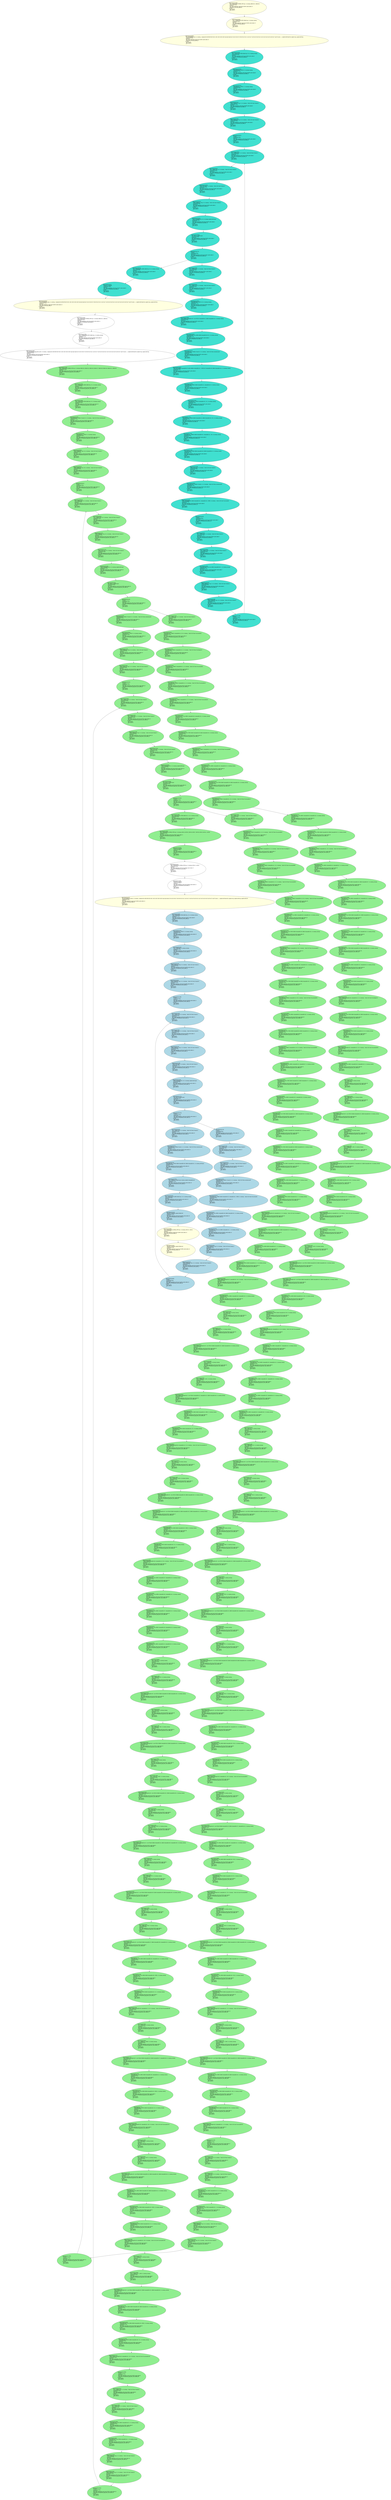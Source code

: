 digraph "MachineCFG of main" {
  Node0 [label="MI0x556ae0c92438\l  STRi12 killed $r0, $sp, 16, 14, $noreg :: (store (s32) into %stack.0)\l  isTransient:False\l  ExeCnt:1\l  MI's addr:0x800010 cache line:524289 cache index:1\l  More Info of MI:jfdctint_init_BB0_I5\lin UR45\l  May Load?0\l  May Store?1\l  ]\l  " fillcolor="turquoise" style="filled"];
  Node0 -> Node4;
  Node1 [label="MI0x556ae0c924a0\l  STRi12 killed $r1, $sp, 12, 14, $noreg :: (store (s32) into %stack.1)\l  isTransient:False\l  ExeCnt:1\l  MI's addr:0x80000c cache line:524288 cache index:0\l  More Info of MI:jfdctint_init_BB0_I4\lin UR46\l  May Load?0\l  May Store?1\l  ]\l  " fillcolor="turquoise" style="filled"];
  Node1 -> Node0;
  Node2 [label="MI0x556ae0c928e0\l  renamable $r0 = MOVi 0, 14, $noreg, $noreg\l  isTransient:False\l  ExeCnt:1\l  MI's addr:0x800004 cache line:524288 cache index:0\l  More Info of MI:jfdctint_init_BB0_I2\lin UR48\l  May Load?0\l  May Store?0\l  ]\l  " fillcolor="turquoise" style="filled"];
  Node2 -> Node3;
  Node3 [label="MI0x556ae0c92a28\l  renamable $r1 = MOVi 1, 14, $noreg, $noreg\l  isTransient:False\l  ExeCnt:1\l  MI's addr:0x800008 cache line:524288 cache index:0\l  More Info of MI:jfdctint_init_BB0_I3\lin UR47\l  May Load?0\l  May Store?0\l  ]\l  " fillcolor="turquoise" style="filled"];
  Node3 -> Node1;
  Node4 [label="MI0x556ae0c92b70\l  B %bb.1\l  isTransient:False\l  ExeCnt:1\l  MI's addr:0x800014 cache line:524289 cache index:1\l  More Info of MI:jfdctint_init_BB0_I6\lin UR44\l  May Load?0\l  May Store?0\l  ]\l  " fillcolor="turquoise" style="filled"];
  Node4 -> Node35;
  Node5 [label="MI0x556ae0c92d18\l  CMPri renamable $r0, 16, 14, $noreg, implicit-def $cpsr\l  isTransient:False\l  ExeCnt:16\l  MI's addr:0x800028 cache line:524290 cache index:2\l  More Info of MI:jfdctint_init_BB1_I4\lin UR43\l  May Load?0\l  May Store?0\l  ]\l  " fillcolor="turquoise" style="filled"];
  Node5 -> Node12;
  Node6 [label="MI0x556ae0c9ee50\l  $r1 = LDRi12 $sp, 8, 14, $noreg :: (load (s32) from %stack.2)\l  isTransient:False\l  ExeCnt:16\l  MI's addr:0x800038 cache line:524291 cache index:3\l  More Info of MI:jfdctint_init_BB2_I1\lin UR43\l  May Load?1\l  May Store?0\l  ]\l  " fillcolor="turquoise" style="filled"];
  Node6 -> Node14;
  Node7 [label="MI0x556ae0c9eff0\l  STRi12 killed $r0, $sp, 16, 14, $noreg :: (store (s32) into %stack.0)\l  isTransient:False\l  ExeCnt:16\l  MI's addr:0x800084 cache line:524296 cache index:8\l  More Info of MI:jfdctint_init_BB3_I4\lin UR43\l  May Load?0\l  May Store?1\l  ]\l  " fillcolor="turquoise" style="filled"];
  Node7 -> Node28;
  Node8 [label="MI0x556ae0c9f190\l  STRi12 killed $r1, $sp, 12, 14, $noreg :: (store (s32) into %stack.1)\l  isTransient:False\l  ExeCnt:16\l  MI's addr:0x800080 cache line:524296 cache index:8\l  More Info of MI:jfdctint_init_BB3_I3\lin UR43\l  May Load?0\l  May Store?1\l  ]\l  " fillcolor="turquoise" style="filled"];
  Node8 -> Node7;
  Node9 [label="MI0x556ae0c9f330\l  $r1 = LDRi12 $sp, 0, 14, $noreg :: (load (s32) from %stack.4)\l  isTransient:False\l  ExeCnt:16\l  MI's addr:0x800074 cache line:524295 cache index:7\l  More Info of MI:jfdctint_init_BB3_I0\lin UR43\l  May Load?1\l  May Store?0\l  ]\l  " fillcolor="turquoise" style="filled"];
  Node9 -> Node10;
  Node10 [label="MI0x556ae0c9f4d0\l  $r0 = LDRi12 $sp, 4, 14, $noreg :: (load (s32) from %stack.3)\l  isTransient:False\l  ExeCnt:16\l  MI's addr:0x800078 cache line:524295 cache index:7\l  More Info of MI:jfdctint_init_BB3_I1\lin UR43\l  May Load?1\l  May Store?0\l  ]\l  " fillcolor="turquoise" style="filled"];
  Node10 -> Node27;
  Node11 [label="MI0x556ae0c9f738\l  $sp = frame-destroy ADDri killed $sp, 20, 14, $noreg, $noreg\l  isTransient:False\l  ExeCnt:1\l  MI's addr:0x80008c cache line:524296 cache index:8\l  More Info of MI:jfdctint_init_BB4_I0\lin UR42\l  May Load?0\l  May Store?0\l  ]\l  " fillcolor="turquoise" style="filled"];
  Node11 -> Node29;
  Node12 [label="MI0x556ae0ca0650\l  Bcc %bb.4, 0, killed $cpsr\l  isTransient:False\l  ExeCnt:16\l  MI's addr:0x80002c cache line:524290 cache index:2\l  More Info of MI:jfdctint_init_BB1_I5\lin UR43\l  May Load?0\l  May Store?0\l  ]\l  " fillcolor="turquoise" style="filled"];
  Node12 -> Node13;
  Node13 [label="MI0x556ae0ca0718\l  B %bb.2\l  isTransient:False\l  ExeCnt:16\l  MI's addr:0x800030 cache line:524291 cache index:3\l  More Info of MI:jfdctint_init_BB1_I6\lin UR43\l  May Load?0\l  May Store?0\l  ]\l  " fillcolor="turquoise" style="filled"];
  Node13 -> Node11;
  Node13 -> Node30;
  Node14 [label="MI0x556ae0ca0850\l  renamable $r3 = MOVi 133, 14, $noreg, $noreg\l  isTransient:False\l  ExeCnt:16\l  MI's addr:0x80003c cache line:524291 cache index:3\l  More Info of MI:jfdctint_init_BB2_I2\lin UR43\l  May Load?0\l  May Store?0\l  ]\l  " fillcolor="turquoise" style="filled"];
  Node14 -> Node15;
  Node15 [label="MI0x556ae0ca0998\l  early-clobber renamable $r0 = nsw MULv5 renamable $r1, killed renamable $r3, 14, $noreg, $noreg\l  isTransient:False\l  ExeCnt:16\l  MI's addr:0x800040 cache line:524292 cache index:4\l  More Info of MI:jfdctint_init_BB2_I3\lin UR43\l  May Load?0\l  May Store?0\l  ]\l  " fillcolor="turquoise" style="filled"];
  Node15 -> Node16;
  Node16 [label="MI0x556ae0ca0ae0\l  renamable $r0 = nsw ADDri killed renamable $r0, 81, 14, $noreg, $noreg\l  isTransient:False\l  ExeCnt:16\l  MI's addr:0x800044 cache line:524292 cache index:4\l  More Info of MI:jfdctint_init_BB2_I4\lin UR43\l  May Load?0\l  May Store?0\l  ]\l  " fillcolor="turquoise" style="filled"];
  Node16 -> Node17;
  Node17 [label="MI0x556ae0ca0c28\l  renamable $r12 = LDRcp %const.0, 0, 14, $noreg :: (load (s32) from constant-pool)\l  isTransient:False\l  ExeCnt:16\l  MI's addr:0x800048 cache line:524292 cache index:4\l  More Info of MI:jfdctint_init_BB2_I5\lin UR43\l  May Load?1\l  May Store?0\l  ]\l  " fillcolor="turquoise" style="filled"];
  Node17 -> Node18;
  Node18 [label="MI0x556ae0ca0d70\l  dead early-clobber renamable $r3, early-clobber renamable $r1 = SMULLv5 renamable $r0, killed renamable $r12, 14, $noreg, $noreg\l  isTransient:False\l  ExeCnt:16\l  MI's addr:0x80004c cache line:524292 cache index:4\l  More Info of MI:jfdctint_init_BB2_I6\lin UR43\l  May Load?0\l  May Store?0\l  ]\l  " fillcolor="turquoise" style="filled"];
  Node18 -> Node19;
  Node19 [label="MI0x556ae0ca0eb8\l  renamable $r3 = ADDrr killed renamable $r1, renamable $r0, 14, $noreg, $noreg\l  isTransient:False\l  ExeCnt:16\l  MI's addr:0x800050 cache line:524293 cache index:5\l  More Info of MI:jfdctint_init_BB2_I7\lin UR43\l  May Load?0\l  May Store?0\l  ]\l  " fillcolor="turquoise" style="filled"];
  Node19 -> Node20;
  Node20 [label="MI0x556ae0ca1000\l  renamable $r1 = MOVsi renamable $r3, 121, 14, $noreg, $noreg\l  isTransient:False\l  ExeCnt:16\l  MI's addr:0x800054 cache line:524293 cache index:5\l  More Info of MI:jfdctint_init_BB2_I8\lin UR43\l  May Load?0\l  May Store?0\l  ]\l  " fillcolor="turquoise" style="filled"];
  Node20 -> Node21;
  Node21 [label="MI0x556ae0ca1148\l  renamable $r1 = ADDrsi killed renamable $r1, killed renamable $r3, 251, 14, $noreg, $noreg\l  isTransient:False\l  ExeCnt:16\l  MI's addr:0x800058 cache line:524293 cache index:5\l  More Info of MI:jfdctint_init_BB2_I9\lin UR43\l  May Load?0\l  May Store?0\l  ]\l  " fillcolor="turquoise" style="filled"];
  Node21 -> Node22;
  Node22 [label="MI0x556ae0ca1290\l  renamable $r1 = RSBrsi killed renamable $r1, renamable $r1, 130, 14, $noreg, $noreg\l  isTransient:False\l  ExeCnt:16\l  MI's addr:0x80005c cache line:524293 cache index:5\l  More Info of MI:jfdctint_init_BB2_I10\lin UR43\l  May Load?0\l  May Store?0\l  ]\l  " fillcolor="turquoise" style="filled"];
  Node22 -> Node23;
  Node23 [label="MI0x556ae0ca13d8\l  renamable $r0 = SUBrr killed renamable $r0, killed renamable $r1, 14, $noreg, $noreg\l  isTransient:False\l  ExeCnt:16\l  MI's addr:0x800060 cache line:524294 cache index:6\l  More Info of MI:jfdctint_init_BB2_I11\lin UR43\l  May Load?0\l  May Store?0\l  ]\l  " fillcolor="turquoise" style="filled"];
  Node23 -> Node33;
  Node24 [label="MI0x556ae0ca5b90\l  renamable $r1 = LDRi12 %const.1, 0, 14, $noreg :: (load (s32) from constant-pool)\l  isTransient:False\l  ExeCnt:16\l  MI's addr:0x800068 cache line:524294 cache index:6\l  More Info of MI:jfdctint_init_BB2_I13\lin UR43\l  May Load?1\l  May Store?0\l  ]\l  " fillcolor="turquoise" style="filled"];
  Node24 -> Node25;
  Node25 [label="MI0x556ae0ca5cd8\l  STRrs renamable $r0, killed renamable $r1, renamable $r2, 16386, 14, $noreg :: (store (s32) into %ir.arrayidx)\l  isTransient:False\l  ExeCnt:16\l  MI's addr:0x80006c cache line:524294 cache index:6\l  More Info of MI:jfdctint_init_BB2_I14\lin UR43\l  May Load?0\l  May Store?1\l  ]\l  " fillcolor="turquoise" style="filled"];
  Node25 -> Node26;
  Node26 [label="MI0x556ae0ca5e20\l  B %bb.3\l  isTransient:False\l  ExeCnt:16\l  MI's addr:0x800070 cache line:524295 cache index:7\l  More Info of MI:jfdctint_init_BB2_I15\lin UR43\l  May Load?0\l  May Store?0\l  ]\l  " fillcolor="turquoise" style="filled"];
  Node26 -> Node9;
  Node27 [label="MI0x556ae0ca5e68\l  renamable $r0 = nuw nsw ADDri renamable $r0, 1, 14, $noreg, $noreg\l  isTransient:False\l  ExeCnt:16\l  MI's addr:0x80007c cache line:524295 cache index:7\l  More Info of MI:jfdctint_init_BB3_I2\lin UR43\l  May Load?0\l  May Store?0\l  ]\l  " fillcolor="turquoise" style="filled"];
  Node27 -> Node8;
  Node28 [label="MI0x556ae0ca5fb0\l  B %bb.1\l  isTransient:False\l  ExeCnt:16\l  MI's addr:0x800088 cache line:524296 cache index:8\l  More Info of MI:jfdctint_init_BB3_I5\lin UR43\l  May Load?0\l  May Store?0\l  ]\l  " fillcolor="turquoise" style="filled"];
  Node28 -> Node35;
  Node29 [label="MI0x556ae0ca6218\l  BX_RET 14, $noreg\l  isTransient:False\l  ExeCnt:1\l  MI's addr:0x800090 cache line:524297 cache index:9\l  More Info of MI:jfdctint_init_BB4_I1\lin UR41\l  May Load?0\l  May Store?0\l  ]\l  " fillcolor="turquoise" style="filled"];
  Node29 -> Node84;
  Node30 [label="MI0x556ae0ca6260\l  $r2 = LDRi12 $sp, 4, 14, $noreg :: (load (s32) from %stack.3)\l  isTransient:False\l  ExeCnt:16\l  MI's addr:0x800034 cache line:524291 cache index:3\l  More Info of MI:jfdctint_init_BB2_I0\lin UR43\l  May Load?1\l  May Store?0\l  ]\l  " fillcolor="turquoise" style="filled"];
  Node30 -> Node6;
  Node31 [label="MI0x556ae0ca62e8\l  $sp = frame-setup SUBri killed $sp, 20, 14, $noreg, $noreg\l  isTransient:False\l  ExeCnt:1\l  MI's addr:0x800000 cache line:524288 cache index:0\l  More Info of MI:jfdctint_init_BB0_I0\lin UR49\l  May Load?0\l  May Store?0\l  ]\l  " fillcolor="turquoise" style="filled"];
  Node31 -> Node2;
  Node32 [label="MI0x556ae0ca6370\l  STRi12 killed $r1, $sp, 8, 14, $noreg :: (store (s32) into %stack.2)\l  isTransient:False\l  ExeCnt:16\l  MI's addr:0x800024 cache line:524290 cache index:2\l  More Info of MI:jfdctint_init_BB1_I3\lin UR43\l  May Load?0\l  May Store?1\l  ]\l  " fillcolor="turquoise" style="filled"];
  Node32 -> Node5;
  Node33 [label="MI0x556ae0ca63f8\l  STRi12 $r0, $sp, 0, 14, $noreg :: (store (s32) into %stack.4)\l  isTransient:False\l  ExeCnt:16\l  MI's addr:0x800064 cache line:524294 cache index:6\l  More Info of MI:jfdctint_init_BB2_I12\lin UR43\l  May Load?0\l  May Store?1\l  ]\l  " fillcolor="turquoise" style="filled"];
  Node33 -> Node24;
  Node34 [label="MI0x556ae0ca6508\l  STRi12 $r0, $sp, 4, 14, $noreg :: (store (s32) into %stack.3)\l  isTransient:False\l  ExeCnt:16\l  MI's addr:0x800020 cache line:524290 cache index:2\l  More Info of MI:jfdctint_init_BB1_I2\lin UR43\l  May Load?0\l  May Store?1\l  ]\l  " fillcolor="turquoise" style="filled"];
  Node34 -> Node32;
  Node35 [label="MI0x556ae0ca6920\l  $r1 = LDRi12 $sp, 12, 14, $noreg :: (load (s32) from %stack.1)\l  isTransient:False\l  ExeCnt:16\l  MI's addr:0x800018 cache line:524289 cache index:1\l  More Info of MI:jfdctint_init_BB1_I0\lin UR43\l  May Load?1\l  May Store?0\l  ]\l  " fillcolor="turquoise" style="filled"];
  Node35 -> Node36;
  Node36 [label="MI0x556ae0ca6ac0\l  $r0 = LDRi12 $sp, 16, 14, $noreg :: (load (s32) from %stack.0)\l  isTransient:False\l  ExeCnt:16\l  MI's addr:0x80001c cache line:524289 cache index:1\l  More Info of MI:jfdctint_init_BB1_I1\lin UR43\l  May Load?1\l  May Store?0\l  ]\l  " fillcolor="turquoise" style="filled"];
  Node36 -> Node34;
  Node37 [label="MI0x556ae0cabe98\l  STRi12 killed $r0, $sp, 12, 14, $noreg :: (store (s32) into %stack.0)\l  isTransient:False\l  ExeCnt:1\l  MI's addr:0x8000ac cache line:524298 cache index:10\l  More Info of MI:jfdctint_return_BB0_I5\lin UR11\l  May Load?0\l  May Store?1\l  ]\l  " fillcolor="lightblue" style="filled"];
  Node37 -> Node40;
  Node38 [label="MI0x556ae0cabf00\l  $sp = frame-setup SUBri killed $sp, 16, 14, $noreg, $noreg\l  isTransient:False\l  ExeCnt:1\l  MI's addr:0x80009c cache line:524297 cache index:9\l  More Info of MI:jfdctint_return_BB0_I0\lin UR15\l  May Load?0\l  May Store?0\l  ]\l  " fillcolor="lightblue" style="filled"];
  Node38 -> Node39;
  Node39 [label="MI0x556ae0cac340\l  renamable $r0 = MOVi 0, 14, $noreg, $noreg\l  isTransient:False\l  ExeCnt:1\l  MI's addr:0x8000a0 cache line:524298 cache index:10\l  More Info of MI:jfdctint_return_BB0_I2\lin UR14\l  May Load?0\l  May Store?0\l  ]\l  " fillcolor="lightblue" style="filled"];
  Node39 -> Node51;
  Node40 [label="MI0x556ae0cac488\l  B %bb.1\l  isTransient:False\l  ExeCnt:1\l  MI's addr:0x8000b0 cache line:524299 cache index:11\l  More Info of MI:jfdctint_return_BB0_I6\lin UR10\l  May Load?0\l  May Store?0\l  ]\l  " fillcolor="lightblue" style="filled"];
  Node40 -> Node47;
  Node41 [label="MI0x556ae0cac630\l  CMPri renamable $r0, 16, 14, $noreg, implicit-def $cpsr\l  isTransient:False\l  ExeCnt:16\l  MI's addr:0x8000c4 cache line:524300 cache index:12\l  More Info of MI:jfdctint_return_BB1_I4\lin UR9\l  May Load?0\l  May Store?0\l  ]\l  " fillcolor="lightblue" style="filled"];
  Node41 -> Node42;
  Node42 [label="MI0x556ae0cac778\l  Bcc %bb.4, 0, killed $cpsr\l  isTransient:False\l  ExeCnt:16\l  MI's addr:0x8000c8 cache line:524300 cache index:12\l  More Info of MI:jfdctint_return_BB1_I5\lin UR9\l  May Load?0\l  May Store?0\l  ]\l  " fillcolor="lightblue" style="filled"];
  Node42 -> Node52;
  Node43 [label="MI0x556ae0cb1870\l  $sp = frame-destroy ADDri killed $sp, 16, 14, $noreg, $noreg\l  isTransient:False\l  ExeCnt:1\l  MI's addr:0x800108 cache line:524304 cache index:16\l  More Info of MI:jfdctint_return_BB4_I4\lin UR4\l  May Load?0\l  May Store?0\l  ]\l  " fillcolor="lightblue" style="filled"];
  Node43 -> Node61;
  Node44 [label="MI0x556ae0cb18f8\l  STRi12 $r0, $sp, 4, 14, $noreg :: (store (s32) into %stack.2)\l  isTransient:False\l  ExeCnt:16\l  MI's addr:0x8000c0 cache line:524300 cache index:12\l  More Info of MI:jfdctint_return_BB1_I3\lin UR9\l  May Load?0\l  May Store?1\l  ]\l  " fillcolor="lightblue" style="filled"];
  Node44 -> Node41;
  Node45 [label="MI0x556ae0cb1a60\l  STRi12 killed $r1, $sp, 8, 14, $noreg :: (store (s32) into %stack.1)\l  isTransient:False\l  ExeCnt:1\l  MI's addr:0x8000a8 cache line:524298 cache index:10\l  More Info of MI:jfdctint_return_BB0_I4\lin UR12\l  May Load?0\l  May Store?1\l  ]\l  " fillcolor="lightblue" style="filled"];
  Node45 -> Node37;
  Node46 [label="MI0x556ae0cb1c50\l  STRi12 killed $r1, $sp, 0, 14, $noreg :: (store (s32) into %stack.3)\l  isTransient:False\l  ExeCnt:16\l  MI's addr:0x8000bc cache line:524299 cache index:11\l  More Info of MI:jfdctint_return_BB1_I2\lin UR9\l  May Load?0\l  May Store?1\l  ]\l  " fillcolor="lightblue" style="filled"];
  Node46 -> Node44;
  Node47 [label="MI0x556ae0cb1df0\l  $r0 = LDRi12 $sp, 8, 14, $noreg :: (load (s32) from %stack.1)\l  isTransient:False\l  ExeCnt:16\l  MI's addr:0x8000b4 cache line:524299 cache index:11\l  More Info of MI:jfdctint_return_BB1_I0\lin UR9\l  May Load?1\l  May Store?0\l  ]\l  " fillcolor="lightblue" style="filled"];
  Node47 -> Node48;
  Node48 [label="MI0x556ae0cb1f90\l  $r1 = LDRi12 $sp, 12, 14, $noreg :: (load (s32) from %stack.0)\l  isTransient:False\l  ExeCnt:16\l  MI's addr:0x8000b8 cache line:524299 cache index:11\l  More Info of MI:jfdctint_return_BB1_I1\lin UR9\l  May Load?1\l  May Store?0\l  ]\l  " fillcolor="lightblue" style="filled"];
  Node48 -> Node46;
  Node49 [label="MI0x556ae0cb23d0\l  $r1 = LDRi12 $sp, 4, 14, $noreg :: (load (s32) from %stack.2)\l  isTransient:False\l  ExeCnt:16\l  MI's addr:0x8000d4 cache line:524301 cache index:13\l  More Info of MI:jfdctint_return_BB3_I0\lin UR9\l  May Load?1\l  May Store?0\l  ]\l  " fillcolor="lightblue" style="filled"];
  Node49 -> Node50;
  Node50 [label="MI0x556ae0cb2570\l  $r0 = LDRi12 $sp, 0, 14, $noreg :: (load (s32) from %stack.3)\l  isTransient:False\l  ExeCnt:16\l  MI's addr:0x8000d8 cache line:524301 cache index:13\l  More Info of MI:jfdctint_return_BB3_I1\lin UR9\l  May Load?1\l  May Store?0\l  ]\l  " fillcolor="lightblue" style="filled"];
  Node50 -> Node54;
  Node51 [label="MI0x556ae0cb2a60\l  $r1 = MOVr $r0, 14, $noreg, $noreg\l  isTransient:False\l  ExeCnt:1\l  MI's addr:0x8000a4 cache line:524298 cache index:10\l  More Info of MI:jfdctint_return_BB0_I3\lin UR13\l  May Load?0\l  May Store?0\l  ]\l  " fillcolor="lightblue" style="filled"];
  Node51 -> Node45;
  Node52 [label="MI0x556ae0cb4700\l  B %bb.2\l  isTransient:False\l  ExeCnt:16\l  MI's addr:0x8000cc cache line:524300 cache index:12\l  More Info of MI:jfdctint_return_BB1_I6\lin UR9\l  May Load?0\l  May Store?0\l  ]\l  " fillcolor="lightblue" style="filled"];
  Node52 -> Node63;
  Node52 -> Node53;
  Node53 [label="MI0x556ae0cb4748\l  B %bb.3\l  isTransient:False\l  ExeCnt:16\l  MI's addr:0x8000d0 cache line:524301 cache index:13\l  More Info of MI:jfdctint_return_BB2_I0\lin UR9\l  May Load?0\l  May Store?0\l  ]\l  " fillcolor="lightblue" style="filled"];
  Node53 -> Node49;
  Node54 [label="MI0x556ae0cb4830\l  renamable $r2 = LDRi12 %const.0, 0, 14, $noreg :: (load (s32) from constant-pool)\l  isTransient:False\l  ExeCnt:16\l  MI's addr:0x8000dc cache line:524301 cache index:13\l  More Info of MI:jfdctint_return_BB3_I2\lin UR9\l  May Load?1\l  May Store?0\l  ]\l  " fillcolor="lightblue" style="filled"];
  Node54 -> Node55;
  Node55 [label="MI0x556ae0cb4978\l  renamable $r2 = LDRrs killed renamable $r2, renamable $r1, 16386, 14, $noreg :: (load (s32) from %ir.arrayidx)\l  isTransient:False\l  ExeCnt:16\l  MI's addr:0x8000e0 cache line:524302 cache index:14\l  More Info of MI:jfdctint_return_BB3_I3\lin UR9\l  May Load?1\l  May Store?0\l  ]\l  " fillcolor="lightblue" style="filled"];
  Node55 -> Node56;
  Node56 [label="MI0x556ae0cb4ac0\l  renamable $r0 = nsw ADDrr renamable $r0, killed renamable $r2, 14, $noreg, $noreg\l  isTransient:False\l  ExeCnt:16\l  MI's addr:0x8000e4 cache line:524302 cache index:14\l  More Info of MI:jfdctint_return_BB3_I4\lin UR9\l  May Load?0\l  May Store?0\l  ]\l  " fillcolor="lightblue" style="filled"];
  Node56 -> Node57;
  Node57 [label="MI0x556ae0cb4c08\l  renamable $r1 = nuw nsw ADDri renamable $r1, 1, 14, $noreg, $noreg\l  isTransient:False\l  ExeCnt:16\l  MI's addr:0x8000e8 cache line:524302 cache index:14\l  More Info of MI:jfdctint_return_BB3_I5\lin UR9\l  May Load?0\l  May Store?0\l  ]\l  " fillcolor="lightblue" style="filled"];
  Node57 -> Node62;
  Node58 [label="MI0x556ae0cb4d50\l  B %bb.1\l  isTransient:False\l  ExeCnt:16\l  MI's addr:0x8000f4 cache line:524303 cache index:15\l  More Info of MI:jfdctint_return_BB3_I8\lin UR9\l  May Load?0\l  May Store?0\l  ]\l  " fillcolor="lightblue" style="filled"];
  Node58 -> Node47;
  Node59 [label="MI0x556ae0cb5010\l  renamable $r1 = LDRcp %const.1, 0, 14, $noreg :: (load (s32) from constant-pool)\l  isTransient:False\l  ExeCnt:1\l  MI's addr:0x8000fc cache line:524303 cache index:15\l  More Info of MI:jfdctint_return_BB4_I1\lin UR7\l  May Load?1\l  May Store?0\l  ]\l  " fillcolor="lightblue" style="filled"];
  Node59 -> Node60;
  Node60 [label="MI0x556ae0cb5158\l  renamable $r0 = SUBrr killed renamable $r0, killed renamable $r1, 14, $noreg, def $cpsr\l  isTransient:False\l  ExeCnt:1\l  MI's addr:0x800100 cache line:524304 cache index:16\l  More Info of MI:jfdctint_return_BB4_I2\lin UR6\l  May Load?0\l  May Store?0\l  ]\l  " fillcolor="lightblue" style="filled"];
  Node60 -> Node64;
  Node61 [label="MI0x556ae0cb5430\l  BX_RET 14, $noreg, implicit killed $r0\l  isTransient:False\l  ExeCnt:1\l  MI's addr:0x80010c cache line:524304 cache index:16\l  More Info of MI:jfdctint_return_BB4_I5\lin UR3\l  May Load?0\l  May Store?0\l  ]\l  " fillcolor="lightblue" style="filled"];
  Node61 -> Node86;
  Node62 [label="MI0x556ae0cb54b8\l  STRi12 killed $r1, $sp, 8, 14, $noreg :: (store (s32) into %stack.1)\l  isTransient:False\l  ExeCnt:16\l  MI's addr:0x8000ec cache line:524302 cache index:14\l  More Info of MI:jfdctint_return_BB3_I6\lin UR9\l  May Load?0\l  May Store?1\l  ]\l  " fillcolor="lightblue" style="filled"];
  Node62 -> Node65;
  Node63 [label="MI0x556ae0cb5500\l  $r0 = LDRi12 $sp, 0, 14, $noreg :: (load (s32) from %stack.3)\l  isTransient:False\l  ExeCnt:1\l  MI's addr:0x8000f8 cache line:524303 cache index:15\l  More Info of MI:jfdctint_return_BB4_I0\lin UR8\l  May Load?1\l  May Store?0\l  ]\l  " fillcolor="lightblue" style="filled"];
  Node63 -> Node59;
  Node64 [label="MI0x556ae0cb5588\l  $r0 = MVNi 0, 1, killed $cpsr, $noreg, implicit renamable $r0\l  isTransient:False\l  ExeCnt:1\l  MI's addr:0x800104 cache line:524304 cache index:16\l  More Info of MI:jfdctint_return_BB4_I3\lin UR5\l  May Load?0\l  May Store?0\l  ]\l  " fillcolor="lightblue" style="filled"];
  Node64 -> Node43;
  Node65 [label="MI0x556ae0cb5610\l  STRi12 killed $r0, $sp, 12, 14, $noreg :: (store (s32) into %stack.0)\l  isTransient:False\l  ExeCnt:16\l  MI's addr:0x8000f0 cache line:524303 cache index:15\l  More Info of MI:jfdctint_return_BB3_I7\lin UR9\l  May Load?0\l  May Store?1\l  ]\l  " fillcolor="lightblue" style="filled"];
  Node65 -> Node58;
  Node66 [label="MI0x556ae0cb6548\l  $r0 = LDRi12 $sp, 24, 14, $noreg :: (load (s32) from %stack.1)\l  isTransient:False\l  ExeCnt:4\l  MI's addr:0x800138 cache line:524307 cache index:19\l  More Info of MI:jfdctint_jpeg_fdct_islow_BB1_I0\lin UR28\l  May Load?1\l  May Store?0\l  ]\l  " fillcolor="lightgreen" style="filled"];
  Node66 -> Node67;
  Node67 [label="MI0x556ae0cb65b0\l  $r1 = LDRi12 $sp, 28, 14, $noreg :: (load (s32) from %stack.0)\l  isTransient:False\l  ExeCnt:4\l  MI's addr:0x80013c cache line:524307 cache index:19\l  More Info of MI:jfdctint_jpeg_fdct_islow_BB1_I1\lin UR28\l  May Load?1\l  May Store?0\l  ]\l  " fillcolor="lightgreen" style="filled"];
  Node67 -> Node104;
  Node68 [label="MI0x556ae0cb69b8\l  STRi12 killed $r1, $sp, 24, 14, $noreg :: (store (s32) into %stack.1)\l  isTransient:False\l  ExeCnt:1\l  MI's addr:0x80012c cache line:524306 cache index:18\l  More Info of MI:jfdctint_jpeg_fdct_islow_BB0_I15\lin UR31\l  May Load?0\l  May Store?1\l  ]\l  " fillcolor="lightgreen" style="filled"];
  Node68 -> Node69;
  Node69 [label="MI0x556ae0cb6a20\l  STRi12 killed $r0, $sp, 28, 14, $noreg :: (store (s32) into %stack.0)\l  isTransient:False\l  ExeCnt:1\l  MI's addr:0x800130 cache line:524307 cache index:19\l  More Info of MI:jfdctint_jpeg_fdct_islow_BB0_I16\lin UR30\l  May Load?0\l  May Store?1\l  ]\l  " fillcolor="lightgreen" style="filled"];
  Node69 -> Node72;
  Node70 [label="MI0x556ae0cbc880\l  renamable $r0 = LDRi12 %const.0, 0, 14, $noreg :: (load (s32) from constant-pool)\l  isTransient:False\l  ExeCnt:1\l  MI's addr:0x800124 cache line:524306 cache index:18\l  More Info of MI:jfdctint_jpeg_fdct_islow_BB0_I13\lin UR33\l  May Load?1\l  May Store?0\l  ]\l  " fillcolor="lightgreen" style="filled"];
  Node70 -> Node71;
  Node71 [label="MI0x556ae0cbc9c8\l  renamable $r1 = MOVi 3, 14, $noreg, $noreg\l  isTransient:False\l  ExeCnt:1\l  MI's addr:0x800128 cache line:524306 cache index:18\l  More Info of MI:jfdctint_jpeg_fdct_islow_BB0_I14\lin UR32\l  May Load?0\l  May Store?0\l  ]\l  " fillcolor="lightgreen" style="filled"];
  Node71 -> Node68;
  Node72 [label="MI0x556ae0cbcb10\l  B %bb.1\l  isTransient:False\l  ExeCnt:1\l  MI's addr:0x800134 cache line:524307 cache index:19\l  More Info of MI:jfdctint_jpeg_fdct_islow_BB0_I17\lin UR29\l  May Load?0\l  May Store?0\l  ]\l  " fillcolor="lightgreen" style="filled"];
  Node72 -> Node66;
  Node73 [label="MI0x556ae0cbccb8\l  CMPri renamable $r0, 0, 14, $noreg, implicit-def $cpsr\l  isTransient:False\l  ExeCnt:4\l  MI's addr:0x800148 cache line:524308 cache index:20\l  More Info of MI:jfdctint_jpeg_fdct_islow_BB1_I4\lin UR28\l  May Load?0\l  May Store?0\l  ]\l  " fillcolor="lightgreen" style="filled"];
  Node73 -> Node74;
  Node74 [label="MI0x556ae0cbce00\l  Bcc %bb.4, 4, killed $cpsr\l  isTransient:False\l  ExeCnt:4\l  MI's addr:0x80014c cache line:524308 cache index:20\l  More Info of MI:jfdctint_jpeg_fdct_islow_BB1_I5\lin UR28\l  May Load?0\l  May Store?0\l  ]\l  " fillcolor="lightgreen" style="filled"];
  Node74 -> Node75;
  Node75 [label="MI0x556ae0cbcec8\l  B %bb.2\l  isTransient:False\l  ExeCnt:4\l  MI's addr:0x800150 cache line:524309 cache index:21\l  More Info of MI:jfdctint_jpeg_fdct_islow_BB1_I6\lin UR28\l  May Load?0\l  May Store?0\l  ]\l  " fillcolor="lightgreen" style="filled"];
  Node75 -> Node102;
  Node75 -> Node76;
  Node76 [label="MI0x556ae0cbcf60\l  renamable $r0 = LDRi12 %const.0, 0, 14, $noreg :: (load (s32) from constant-pool)\l  isTransient:False\l  ExeCnt:1\l  MI's addr:0x8002e4 cache line:524334 cache index:14\l  More Info of MI:jfdctint_jpeg_fdct_islow_BB4_I0\lin UR27\l  May Load?1\l  May Store?0\l  ]\l  " fillcolor="lightgreen" style="filled"];
  Node76 -> Node77;
  Node77 [label="MI0x556ae0cbd0a8\l  renamable $r1 = MOVi 3, 14, $noreg, $noreg\l  isTransient:False\l  ExeCnt:1\l  MI's addr:0x8002e8 cache line:524334 cache index:14\l  More Info of MI:jfdctint_jpeg_fdct_islow_BB4_I1\lin UR26\l  May Load?0\l  May Store?0\l  ]\l  " fillcolor="lightgreen" style="filled"];
  Node77 -> Node103;
  Node78 [label="MI0x556ae0cbd1f0\l  B %bb.5\l  isTransient:False\l  ExeCnt:1\l  MI's addr:0x8002f4 cache line:524335 cache index:15\l  More Info of MI:jfdctint_jpeg_fdct_islow_BB4_I4\lin UR23\l  May Load?0\l  May Store?0\l  ]\l  " fillcolor="lightgreen" style="filled"];
  Node78 -> Node114;
  Node79 [label="MI0x556ae0cbd338\l  CMPri renamable $r0, 0, 14, $noreg, implicit-def $cpsr\l  isTransient:False\l  ExeCnt:4\l  MI's addr:0x800308 cache line:524336 cache index:16\l  More Info of MI:jfdctint_jpeg_fdct_islow_BB5_I4\lin UR22\l  May Load?0\l  May Store?0\l  ]\l  " fillcolor="lightgreen" style="filled"];
  Node79 -> Node80;
  Node80 [label="MI0x556ae0cbd480\l  Bcc %bb.8, 4, killed $cpsr\l  isTransient:False\l  ExeCnt:4\l  MI's addr:0x80030c cache line:524336 cache index:16\l  More Info of MI:jfdctint_jpeg_fdct_islow_BB5_I5\lin UR22\l  May Load?0\l  May Store?0\l  ]\l  " fillcolor="lightgreen" style="filled"];
  Node80 -> Node81;
  Node81 [label="MI0x556ae0cbd548\l  B %bb.6\l  isTransient:False\l  ExeCnt:4\l  MI's addr:0x800310 cache line:524337 cache index:17\l  More Info of MI:jfdctint_jpeg_fdct_islow_BB5_I6\lin UR22\l  May Load?0\l  May Store?0\l  ]\l  " fillcolor="lightgreen" style="filled"];
  Node81 -> Node108;
  Node81 -> Node121;
  Node82 [label="MI0x556ae0cbd590\l  BX_RET 14, $noreg\l  isTransient:False\l  ExeCnt:1\l  MI's addr:0x8004b4 cache line:524363 cache index:11\l  More Info of MI:jfdctint_jpeg_fdct_islow_BB8_I2\lin UR19\l  May Load?0\l  May Store?0\l  ]\l  " fillcolor="lightgreen" style="filled"];
  Node82 -> Node147;
  Node83 [label="MI0x556ae0cbf088\l  BL_pred @jfdctint_init, 14, $noreg, <regmask $lr $d8 $d9 $d10 $d11 $d12 $d13 $d14 $d15 $q4 $q5 $q6 $q7 $r4 $r5 $r6 $r7 $r8 $r9 $r10 $r11 $s16 $s17 $s18 $s19 $s20 $s21 $s22 $s23 $s24 $s25 $s26 $s27 and 35 more...>, implicit-def dead $lr, implicit $sp, implicit-def $sp\l  isTransient:False\l  ExeCnt:1\l  MI's addr:0x8004d8 cache line:524365 cache index:13\l  More Info of MI:main_BB0_I6\lin UR50\l  May Load?0\l  May Store?0\l  ]\l  " fillcolor="lightyellow" style="filled"];
  Node83 -> Node31;
  Node84 [label="MI0x556ae0cbf460\l  BL_pred @jfdctint_main, 14, $noreg, <regmask $lr $d8 $d9 $d10 $d11 $d12 $d13 $d14 $d15 $q4 $q5 $q6 $q7 $r4 $r5 $r6 $r7 $r8 $r9 $r10 $r11 $s16 $s17 $s18 $s19 $s20 $s21 $s22 $s23 $s24 $s25 $s26 $s27 and 35 more...>, implicit-def dead $lr, implicit $sp, implicit-def $sp\l  isTransient:False\l  ExeCnt:1\l  MI's addr:0x8004dc cache line:524365 cache index:13\l  More Info of MI:main_BB0_I7\lin UR40\l  May Load?0\l  May Store?0\l  ]\l  " fillcolor="lightyellow" style="filled"];
  Node84 -> Node149;
  Node85 [label="MI0x556ae0cbf5a8\l  $r11 = frame-setup MOVr killed $sp, 14, $noreg, $noreg\l  isTransient:False\l  ExeCnt:1\l  MI's addr:0x8004d4 cache line:524365 cache index:13\l  More Info of MI:main_BB0_I4\lin UR51\l  May Load?0\l  May Store?0\l  ]\l  " fillcolor="lightyellow" style="filled"];
  Node85 -> Node83;
  Node86 [label="MI0x556ae0cbf6f0\l  $sp = frame-destroy LDMIA_UPD $sp, 14, $noreg, def $r11, def $lr\l  isTransient:False\l  ExeCnt:1\l  MI's addr:0x8004e4 cache line:524366 cache index:14\l  More Info of MI:main_BB0_I9\lin UR2\l  May Load?1\l  May Store?0\l  ]\l  " fillcolor="lightyellow" style="filled"];
  Node86 -> Node309;
  Node87 [label="MI0x556ae0cc0330\l  renamable $r3 = LDRi12 renamable $r1, 112, 14, $noreg :: (load (s32) from %ir.arrayidx81)\l  isTransient:False\l  ExeCnt:4\l  MI's addr:0x800318 cache line:524337 cache index:17\l  More Info of MI:jfdctint_jpeg_fdct_islow_BB6_I1\lin UR22\l  May Load?1\l  May Store?0\l  ]\l  " fillcolor="lightgreen" style="filled"];
  Node87 -> Node88;
  Node88 [label="MI0x556ae0cc0478\l  renamable $r0 = LDRi12 renamable $r1, 0, 14, $noreg :: (load (s32) from %ir.dataptr.1)\l  isTransient:False\l  ExeCnt:4\l  MI's addr:0x80031c cache line:524337 cache index:17\l  More Info of MI:jfdctint_jpeg_fdct_islow_BB6_I2\lin UR22\l  May Load?1\l  May Store?0\l  ]\l  " fillcolor="lightgreen" style="filled"];
  Node88 -> Node89;
  Node89 [label="MI0x556ae0cc05c0\l  renamable $r4 = LDRi12 renamable $r1, 16, 14, $noreg :: (load (s32) from %ir.arrayidx86)\l  isTransient:False\l  ExeCnt:4\l  MI's addr:0x800320 cache line:524338 cache index:18\l  More Info of MI:jfdctint_jpeg_fdct_islow_BB6_I3\lin UR22\l  May Load?1\l  May Store?0\l  ]\l  " fillcolor="lightgreen" style="filled"];
  Node89 -> Node90;
  Node90 [label="MI0x556ae0cc0708\l  renamable $lr = LDRi12 renamable $r1, 32, 14, $noreg :: (load (s32) from %ir.arrayidx92)\l  isTransient:False\l  ExeCnt:4\l  MI's addr:0x800324 cache line:524338 cache index:18\l  More Info of MI:jfdctint_jpeg_fdct_islow_BB6_I4\lin UR22\l  May Load?1\l  May Store?0\l  ]\l  " fillcolor="lightgreen" style="filled"];
  Node90 -> Node91;
  Node91 [label="MI0x556ae0cc0850\l  renamable $r2 = LDRi12 renamable $r1, 48, 14, $noreg :: (load (s32) from %ir.arrayidx98)\l  isTransient:False\l  ExeCnt:4\l  MI's addr:0x800328 cache line:524338 cache index:18\l  More Info of MI:jfdctint_jpeg_fdct_islow_BB6_I5\lin UR22\l  May Load?1\l  May Store?0\l  ]\l  " fillcolor="lightgreen" style="filled"];
  Node91 -> Node92;
  Node92 [label="MI0x556ae0cc0998\l  renamable $r12 = nsw ADDrr renamable $r0, renamable $r3, 14, $noreg, $noreg\l  isTransient:False\l  ExeCnt:4\l  MI's addr:0x80032c cache line:524338 cache index:18\l  More Info of MI:jfdctint_jpeg_fdct_islow_BB6_I6\lin UR22\l  May Load?0\l  May Store?0\l  ]\l  " fillcolor="lightgreen" style="filled"];
  Node92 -> Node93;
  Node93 [label="MI0x556ae0cc0ae0\l  renamable $r3 = nsw SUBrr killed renamable $r0, killed renamable $r3, 14, $noreg, $noreg\l  isTransient:False\l  ExeCnt:4\l  MI's addr:0x800330 cache line:524339 cache index:19\l  More Info of MI:jfdctint_jpeg_fdct_islow_BB6_I7\lin UR22\l  May Load?0\l  May Store?0\l  ]\l  " fillcolor="lightgreen" style="filled"];
  Node93 -> Node94;
  Node94 [label="MI0x556ae0cc0c28\l  renamable $r5 = LDRi12 renamable $r1, 96, 14, $noreg :: (load (s32) from %ir.arrayidx87)\l  isTransient:False\l  ExeCnt:4\l  MI's addr:0x800334 cache line:524339 cache index:19\l  More Info of MI:jfdctint_jpeg_fdct_islow_BB6_I8\lin UR22\l  May Load?1\l  May Store?0\l  ]\l  " fillcolor="lightgreen" style="filled"];
  Node94 -> Node95;
  Node95 [label="MI0x556ae0cc0d70\l  renamable $r0 = nsw ADDrr renamable $r4, renamable $r5, 14, $noreg, $noreg\l  isTransient:False\l  ExeCnt:4\l  MI's addr:0x800338 cache line:524339 cache index:19\l  More Info of MI:jfdctint_jpeg_fdct_islow_BB6_I9\lin UR22\l  May Load?0\l  May Store?0\l  ]\l  " fillcolor="lightgreen" style="filled"];
  Node95 -> Node96;
  Node96 [label="MI0x556ae0cc0eb8\l  renamable $r4 = nsw SUBrr killed renamable $r4, killed renamable $r5, 14, $noreg, $noreg\l  isTransient:False\l  ExeCnt:4\l  MI's addr:0x80033c cache line:524339 cache index:19\l  More Info of MI:jfdctint_jpeg_fdct_islow_BB6_I10\lin UR22\l  May Load?0\l  May Store?0\l  ]\l  " fillcolor="lightgreen" style="filled"];
  Node96 -> Node97;
  Node97 [label="MI0x556ae0cc1000\l  renamable $r5 = LDRi12 renamable $r1, 80, 14, $noreg :: (load (s32) from %ir.arrayidx93)\l  isTransient:False\l  ExeCnt:4\l  MI's addr:0x800340 cache line:524340 cache index:20\l  More Info of MI:jfdctint_jpeg_fdct_islow_BB6_I11\lin UR22\l  May Load?1\l  May Store?0\l  ]\l  " fillcolor="lightgreen" style="filled"];
  Node97 -> Node152;
  Node98 [label="MI0x556ae0cc4db0\l  B %bb.1\l  isTransient:False\l  ExeCnt:4\l  MI's addr:0x8002e0 cache line:524334 cache index:14\l  More Info of MI:jfdctint_jpeg_fdct_islow_BB3_I6\lin UR28\l  May Load?0\l  May Store?0\l  ]\l  " fillcolor="lightgreen" style="filled"];
  Node98 -> Node66;
  Node99 [label="MI0x556ae0cc5018\l  STRi12 killed $r0, $sp, 28, 14, $noreg :: (store (s32) into %stack.0)\l  isTransient:False\l  ExeCnt:4\l  MI's addr:0x8002dc cache line:524333 cache index:13\l  More Info of MI:jfdctint_jpeg_fdct_islow_BB3_I5\lin UR28\l  May Load?0\l  May Store?1\l  ]\l  " fillcolor="lightgreen" style="filled"];
  Node99 -> Node98;
  Node100 [label="MI0x556ae0cc50a0\l  STRi12 killed $r0, $sp, 12, 14, $noreg :: (store (s32) into %stack.4)\l  isTransient:False\l  ExeCnt:1\l  MI's addr:0x8002f0 cache line:524335 cache index:15\l  More Info of MI:jfdctint_jpeg_fdct_islow_BB4_I3\lin UR24\l  May Load?0\l  May Store?1\l  ]\l  " fillcolor="lightgreen" style="filled"];
  Node100 -> Node78;
  Node101 [label="MI0x556ae0cc5128\l  STRi12 $r0, $sp, 20, 14, $noreg :: (store (s32) into %stack.2)\l  isTransient:False\l  ExeCnt:4\l  MI's addr:0x800144 cache line:524308 cache index:20\l  More Info of MI:jfdctint_jpeg_fdct_islow_BB1_I3\lin UR28\l  May Load?0\l  May Store?1\l  ]\l  " fillcolor="lightgreen" style="filled"];
  Node101 -> Node73;
  Node102 [label="MI0x556ae0cc51b0\l  $r1 = LDRi12 $sp, 16, 14, $noreg :: (load (s32) from %stack.3)\l  isTransient:False\l  ExeCnt:4\l  MI's addr:0x800154 cache line:524309 cache index:21\l  More Info of MI:jfdctint_jpeg_fdct_islow_BB2_I0\lin UR28\l  May Load?1\l  May Store?0\l  ]\l  " fillcolor="lightgreen" style="filled"];
  Node102 -> Node225;
  Node103 [label="MI0x556ae0cc5238\l  STRi12 killed $r1, $sp, 8, 14, $noreg :: (store (s32) into %stack.5)\l  isTransient:False\l  ExeCnt:1\l  MI's addr:0x8002ec cache line:524334 cache index:14\l  More Info of MI:jfdctint_jpeg_fdct_islow_BB4_I2\lin UR25\l  May Load?0\l  May Store?1\l  ]\l  " fillcolor="lightgreen" style="filled"];
  Node103 -> Node100;
  Node104 [label="MI0x556ae0cc52c0\l  STRi12 killed $r1, $sp, 16, 14, $noreg :: (store (s32) into %stack.3)\l  isTransient:False\l  ExeCnt:4\l  MI's addr:0x800140 cache line:524308 cache index:20\l  More Info of MI:jfdctint_jpeg_fdct_islow_BB1_I2\lin UR28\l  May Load?0\l  May Store?1\l  ]\l  " fillcolor="lightgreen" style="filled"];
  Node104 -> Node101;
  Node105 [label="MI0x556ae0cc5348\l  STRi12 killed $r0, $sp, 12, 14, $noreg :: (store (s32) into %stack.4)\l  isTransient:False\l  ExeCnt:4\l  MI's addr:0x8004a4 cache line:524362 cache index:10\l  More Info of MI:jfdctint_jpeg_fdct_islow_BB7_I5\lin UR22\l  May Load?0\l  May Store?1\l  ]\l  " fillcolor="lightgreen" style="filled"];
  Node105 -> Node224;
  Node106 [label="MI0x556ae0cc53d0\l  $sp = frame-setup STMDB_UPD $sp, 14, $noreg, killed $r4, killed $r5, killed $r6, killed $r7, killed $r8, killed $r9, killed $r11, killed $lr\l  isTransient:False\l  ExeCnt:1\l  MI's addr:0x800118 cache line:524305 cache index:17\l  More Info of MI:jfdctint_jpeg_fdct_islow_BB0_I0\lin UR36\l  May Load?0\l  May Store?1\l  ]\l  " fillcolor="lightgreen" style="filled"];
  Node106 -> Node120;
  Node107 [label="MI0x556ae0cc5458\l  STRi12 $r0, $sp, 4, 14, $noreg :: (store (s32) into %stack.6)\l  isTransient:False\l  ExeCnt:4\l  MI's addr:0x800304 cache line:524336 cache index:16\l  More Info of MI:jfdctint_jpeg_fdct_islow_BB5_I3\lin UR22\l  May Load?0\l  May Store?1\l  ]\l  " fillcolor="lightgreen" style="filled"];
  Node107 -> Node79;
  Node108 [label="MI0x556ae0cc54e0\l  $r1 = LDRi12 $sp, 0, 14, $noreg :: (load (s32) from %stack.7)\l  isTransient:False\l  ExeCnt:4\l  MI's addr:0x800314 cache line:524337 cache index:17\l  More Info of MI:jfdctint_jpeg_fdct_islow_BB6_I0\lin UR22\l  May Load?1\l  May Store?0\l  ]\l  " fillcolor="lightgreen" style="filled"];
  Node108 -> Node87;
  Node109 [label="MI0x556ae0cc5568\l  $sp = frame-destroy LDMIA_UPD $sp, 14, $noreg, def $r4, def $r5, def $r6, def $r7, def $r8, def $r9, def $r11, def $lr\l  isTransient:False\l  ExeCnt:1\l  MI's addr:0x8004b0 cache line:524363 cache index:11\l  More Info of MI:jfdctint_jpeg_fdct_islow_BB8_I1\lin UR20\l  May Load?1\l  May Store?0\l  ]\l  " fillcolor="lightgreen" style="filled"];
  Node109 -> Node82;
  Node110 [label="MI0x556ae0cc55f0\l  STRi12 killed $r1, $sp, 0, 14, $noreg :: (store (s32) into %stack.7)\l  isTransient:False\l  ExeCnt:4\l  MI's addr:0x800300 cache line:524336 cache index:16\l  More Info of MI:jfdctint_jpeg_fdct_islow_BB5_I2\lin UR22\l  May Load?0\l  May Store?1\l  ]\l  " fillcolor="lightgreen" style="filled"];
  Node110 -> Node107;
  Node111 [label="MI0x556ae0cc8630\l  STRi12 killed $r1, $sp, 24, 14, $noreg :: (store (s32) into %stack.1)\l  isTransient:False\l  ExeCnt:4\l  MI's addr:0x8002d8 cache line:524333 cache index:13\l  More Info of MI:jfdctint_jpeg_fdct_islow_BB3_I4\lin UR28\l  May Load?0\l  May Store?1\l  ]\l  " fillcolor="lightgreen" style="filled"];
  Node111 -> Node99;
  Node112 [label="MI0x556ae0cc87d0\l  $r1 = LDRi12 $sp, 20, 14, $noreg :: (load (s32) from %stack.2)\l  isTransient:False\l  ExeCnt:4\l  MI's addr:0x8002c8 cache line:524332 cache index:12\l  More Info of MI:jfdctint_jpeg_fdct_islow_BB3_I0\lin UR28\l  May Load?1\l  May Store?0\l  ]\l  " fillcolor="lightgreen" style="filled"];
  Node112 -> Node113;
  Node113 [label="MI0x556ae0cc8970\l  $r0 = LDRi12 $sp, 16, 14, $noreg :: (load (s32) from %stack.3)\l  isTransient:False\l  ExeCnt:4\l  MI's addr:0x8002cc cache line:524332 cache index:12\l  More Info of MI:jfdctint_jpeg_fdct_islow_BB3_I1\lin UR28\l  May Load?1\l  May Store?0\l  ]\l  " fillcolor="lightgreen" style="filled"];
  Node113 -> Node305;
  Node114 [label="MI0x556ae0cc9050\l  $r0 = LDRi12 $sp, 8, 14, $noreg :: (load (s32) from %stack.5)\l  isTransient:False\l  ExeCnt:4\l  MI's addr:0x8002f8 cache line:524335 cache index:15\l  More Info of MI:jfdctint_jpeg_fdct_islow_BB5_I0\lin UR22\l  May Load?1\l  May Store?0\l  ]\l  " fillcolor="lightgreen" style="filled"];
  Node114 -> Node115;
  Node115 [label="MI0x556ae0cc91f0\l  $r1 = LDRi12 $sp, 12, 14, $noreg :: (load (s32) from %stack.4)\l  isTransient:False\l  ExeCnt:4\l  MI's addr:0x8002fc cache line:524335 cache index:15\l  More Info of MI:jfdctint_jpeg_fdct_islow_BB5_I1\lin UR22\l  May Load?1\l  May Store?0\l  ]\l  " fillcolor="lightgreen" style="filled"];
  Node115 -> Node110;
  Node116 [label="MI0x556ae0cc9640\l  STRi12 killed $r1, $sp, 8, 14, $noreg :: (store (s32) into %stack.5)\l  isTransient:False\l  ExeCnt:4\l  MI's addr:0x8004a0 cache line:524362 cache index:10\l  More Info of MI:jfdctint_jpeg_fdct_islow_BB7_I4\lin UR22\l  May Load?0\l  May Store?1\l  ]\l  " fillcolor="lightgreen" style="filled"];
  Node116 -> Node105;
  Node117 [label="MI0x556ae0cc97e0\l  $r1 = LDRi12 $sp, 4, 14, $noreg :: (load (s32) from %stack.6)\l  isTransient:False\l  ExeCnt:4\l  MI's addr:0x800490 cache line:524361 cache index:9\l  More Info of MI:jfdctint_jpeg_fdct_islow_BB7_I0\lin UR22\l  May Load?1\l  May Store?0\l  ]\l  " fillcolor="lightgreen" style="filled"];
  Node117 -> Node118;
  Node118 [label="MI0x556ae0cc9980\l  $r0 = LDRi12 $sp, 0, 14, $noreg :: (load (s32) from %stack.7)\l  isTransient:False\l  ExeCnt:4\l  MI's addr:0x800494 cache line:524361 cache index:9\l  More Info of MI:jfdctint_jpeg_fdct_islow_BB7_I1\lin UR22\l  May Load?1\l  May Store?0\l  ]\l  " fillcolor="lightgreen" style="filled"];
  Node118 -> Node222;
  Node119 [label="MI0x556ae0cc9fc8\l  $sp = frame-setup SUBri killed $sp, 32, 14, $noreg, $noreg\l  isTransient:False\l  ExeCnt:1\l  MI's addr:0x800120 cache line:524306 cache index:18\l  More Info of MI:jfdctint_jpeg_fdct_islow_BB0_I12\lin UR34\l  May Load?0\l  May Store?0\l  ]\l  " fillcolor="lightgreen" style="filled"];
  Node119 -> Node70;
  Node120 [label="MI0x556ae0cca010\l  $r11 = frame-setup ADDri killed $sp, 24, 14, $noreg, $noreg\l  isTransient:False\l  ExeCnt:1\l  MI's addr:0x80011c cache line:524305 cache index:17\l  More Info of MI:jfdctint_jpeg_fdct_islow_BB0_I10\lin UR35\l  May Load?0\l  May Store?0\l  ]\l  " fillcolor="lightgreen" style="filled"];
  Node120 -> Node119;
  Node121 [label="MI0x556ae0cca588\l  $sp = frame-destroy SUBri killed $r11, 24, 14, $noreg, $noreg\l  isTransient:False\l  ExeCnt:1\l  MI's addr:0x8004ac cache line:524362 cache index:10\l  More Info of MI:jfdctint_jpeg_fdct_islow_BB8_I0\lin UR21\l  May Load?0\l  May Store?0\l  ]\l  " fillcolor="lightgreen" style="filled"];
  Node121 -> Node109;
  Node122 [label="MI0x556ae0cca6d0\l  $lr = MOVi 126, 14, $noreg, $noreg\l  isTransient:False\l  ExeCnt:4\l  MI's addr:0x8001c4 cache line:524316 cache index:28\l  More Info of MI:jfdctint_jpeg_fdct_islow_BB2_I28\lin UR28\l  May Load?0\l  May Store?0\l  ]\l  " fillcolor="lightgreen" style="filled"];
  Node122 -> Node123;
  Node123 [label="MI0x556ae0cca818\l  $lr = ORRri $lr, 6144, 14, $noreg, $noreg\l  isTransient:False\l  ExeCnt:4\l  MI's addr:0x8001c8 cache line:524316 cache index:28\l  More Info of MI:jfdctint_jpeg_fdct_islow_BB2_I29\lin UR28\l  May Load?0\l  May Store?0\l  ]\l  " fillcolor="lightgreen" style="filled"];
  Node123 -> Node253;
  Node124 [label="MI0x556ae0ccaa60\l  $r12 = ORRri $r12, 4352, 14, $noreg, $noreg\l  isTransient:False\l  ExeCnt:4\l  MI's addr:0x8001d4 cache line:524317 cache index:29\l  More Info of MI:jfdctint_jpeg_fdct_islow_BB2_I32\lin UR28\l  May Load?0\l  May Store?0\l  ]\l  " fillcolor="lightgreen" style="filled"];
  Node124 -> Node255;
  Node125 [label="MI0x556ae0ccaca8\l  $r6 = SUBri $r6, 15104, 14, $noreg, $noreg\l  isTransient:False\l  ExeCnt:4\l  MI's addr:0x8001ec cache line:524318 cache index:30\l  More Info of MI:jfdctint_jpeg_fdct_islow_BB2_I38\lin UR28\l  May Load?0\l  May Store?0\l  ]\l  " fillcolor="lightgreen" style="filled"];
  Node125 -> Node260;
  Node126 [label="MI0x556ae0ccaef0\l  $r8 = ORRri $r8, 9472, 14, $noreg, $noreg\l  isTransient:False\l  ExeCnt:4\l  MI's addr:0x80021c cache line:524321 cache index:1\l  More Info of MI:jfdctint_jpeg_fdct_islow_BB2_I50\lin UR28\l  May Load?0\l  May Store?0\l  ]\l  " fillcolor="lightgreen" style="filled"];
  Node126 -> Node271;
  Node127 [label="MI0x556ae0ccb138\l  $r8 = SUBri $r8, 7168, 14, $noreg, $noreg\l  isTransient:False\l  ExeCnt:4\l  MI's addr:0x800228 cache line:524322 cache index:2\l  More Info of MI:jfdctint_jpeg_fdct_islow_BB2_I53\lin UR28\l  May Load?0\l  May Store?0\l  ]\l  " fillcolor="lightgreen" style="filled"];
  Node127 -> Node273;
  Node128 [label="MI0x556ae0ccb380\l  $r8 = SUBri $r8, 20992, 14, $noreg, $noreg\l  isTransient:False\l  ExeCnt:4\l  MI's addr:0x800234 cache line:524323 cache index:3\l  More Info of MI:jfdctint_jpeg_fdct_islow_BB2_I56\lin UR28\l  May Load?0\l  May Store?0\l  ]\l  " fillcolor="lightgreen" style="filled"];
  Node128 -> Node275;
  Node129 [label="MI0x556ae0ccb610\l  $r8 = SUBri $r8, 15872, 14, $noreg, $noreg\l  isTransient:False\l  ExeCnt:4\l  MI's addr:0x800240 cache line:524324 cache index:4\l  More Info of MI:jfdctint_jpeg_fdct_islow_BB2_I59\lin UR28\l  May Load?0\l  May Store?0\l  ]\l  " fillcolor="lightgreen" style="filled"];
  Node129 -> Node277;
  Node130 [label="MI0x556ae0ccb858\l  $r8 = SUBri $r8, 3072, 14, $noreg, $noreg\l  isTransient:False\l  ExeCnt:4\l  MI's addr:0x80024c cache line:524324 cache index:4\l  More Info of MI:jfdctint_jpeg_fdct_islow_BB2_I62\lin UR28\l  May Load?0\l  May Store?0\l  ]\l  " fillcolor="lightgreen" style="filled"];
  Node130 -> Node279;
  Node131 [label="MI0x556ae0ccbaa0\l  $r8 = ORRri $r8, 2304, 14, $noreg, $noreg\l  isTransient:False\l  ExeCnt:4\l  MI's addr:0x800258 cache line:524325 cache index:5\l  More Info of MI:jfdctint_jpeg_fdct_islow_BB2_I65\lin UR28\l  May Load?0\l  May Store?0\l  ]\l  " fillcolor="lightgreen" style="filled"];
  Node131 -> Node281;
  Node132 [label="MI0x556ae0ccbce8\l  $r7 = ORRri $r7, 16640, 14, $noreg, $noreg\l  isTransient:False\l  ExeCnt:4\l  MI's addr:0x800274 cache line:524327 cache index:7\l  More Info of MI:jfdctint_jpeg_fdct_islow_BB2_I72\lin UR28\l  May Load?0\l  May Store?0\l  ]\l  " fillcolor="lightgreen" style="filled"];
  Node132 -> Node287;
  Node133 [label="MI0x556ae0ccbf30\l  $r5 = ORRri $r5, 24576, 14, $noreg, $noreg\l  isTransient:False\l  ExeCnt:4\l  MI's addr:0x800290 cache line:524329 cache index:9\l  More Info of MI:jfdctint_jpeg_fdct_islow_BB2_I79\lin UR28\l  May Load?0\l  May Store?0\l  ]\l  " fillcolor="lightgreen" style="filled"];
  Node133 -> Node293;
  Node134 [label="MI0x556ae0ccc178\l  $r12 = ORRri $r12, 12288, 14, $noreg, $noreg\l  isTransient:False\l  ExeCnt:4\l  MI's addr:0x8002ac cache line:524330 cache index:10\l  More Info of MI:jfdctint_jpeg_fdct_islow_BB2_I86\lin UR28\l  May Load?0\l  May Store?0\l  ]\l  " fillcolor="lightgreen" style="filled"];
  Node134 -> Node299;
  Node135 [label="MI0x556ae0ccc3c0\l  $lr = ORRri $lr, 6144, 14, $noreg, $noreg\l  isTransient:False\l  ExeCnt:4\l  MI's addr:0x800390 cache line:524345 cache index:25\l  More Info of MI:jfdctint_jpeg_fdct_islow_BB6_I31\lin UR22\l  May Load?0\l  May Store?0\l  ]\l  " fillcolor="lightgreen" style="filled"];
  Node135 -> Node171;
  Node136 [label="MI0x556ae0ccc620\l  $r12 = ORRri $r12, 4352, 14, $noreg, $noreg\l  isTransient:False\l  ExeCnt:4\l  MI's addr:0x80039c cache line:524345 cache index:25\l  More Info of MI:jfdctint_jpeg_fdct_islow_BB6_I34\lin UR22\l  May Load?0\l  May Store?0\l  ]\l  " fillcolor="lightgreen" style="filled"];
  Node136 -> Node173;
  Node137 [label="MI0x556ae0ccc868\l  $r6 = SUBri $r6, 15104, 14, $noreg, $noreg\l  isTransient:False\l  ExeCnt:4\l  MI's addr:0x8003b4 cache line:524347 cache index:27\l  More Info of MI:jfdctint_jpeg_fdct_islow_BB6_I40\lin UR22\l  May Load?0\l  May Store?0\l  ]\l  " fillcolor="lightgreen" style="filled"];
  Node137 -> Node178;
  Node138 [label="MI0x556ae0cccab0\l  $r8 = ORRri $r8, 9472, 14, $noreg, $noreg\l  isTransient:False\l  ExeCnt:4\l  MI's addr:0x8003e4 cache line:524350 cache index:30\l  More Info of MI:jfdctint_jpeg_fdct_islow_BB6_I52\lin UR22\l  May Load?0\l  May Store?0\l  ]\l  " fillcolor="lightgreen" style="filled"];
  Node138 -> Node189;
  Node139 [label="MI0x556ae0ccccf8\l  $r8 = SUBri $r8, 7168, 14, $noreg, $noreg\l  isTransient:False\l  ExeCnt:4\l  MI's addr:0x8003f0 cache line:524351 cache index:31\l  More Info of MI:jfdctint_jpeg_fdct_islow_BB6_I55\lin UR22\l  May Load?0\l  May Store?0\l  ]\l  " fillcolor="lightgreen" style="filled"];
  Node139 -> Node191;
  Node140 [label="MI0x556ae0cccf40\l  $r8 = SUBri $r8, 20992, 14, $noreg, $noreg\l  isTransient:False\l  ExeCnt:4\l  MI's addr:0x8003fc cache line:524351 cache index:31\l  More Info of MI:jfdctint_jpeg_fdct_islow_BB6_I58\lin UR22\l  May Load?0\l  May Store?0\l  ]\l  " fillcolor="lightgreen" style="filled"];
  Node140 -> Node193;
  Node141 [label="MI0x556ae0ccd188\l  $r8 = SUBri $r8, 15872, 14, $noreg, $noreg\l  isTransient:False\l  ExeCnt:4\l  MI's addr:0x800408 cache line:524352 cache index:0\l  More Info of MI:jfdctint_jpeg_fdct_islow_BB6_I61\lin UR22\l  May Load?0\l  May Store?0\l  ]\l  " fillcolor="lightgreen" style="filled"];
  Node141 -> Node195;
  Node142 [label="MI0x556ae0ccd3d0\l  $r8 = SUBri $r8, 3072, 14, $noreg, $noreg\l  isTransient:False\l  ExeCnt:4\l  MI's addr:0x800414 cache line:524353 cache index:1\l  More Info of MI:jfdctint_jpeg_fdct_islow_BB6_I64\lin UR22\l  May Load?0\l  May Store?0\l  ]\l  " fillcolor="lightgreen" style="filled"];
  Node142 -> Node197;
  Node143 [label="MI0x556ae0ccd630\l  $r8 = ORRri $r8, 2304, 14, $noreg, $noreg\l  isTransient:False\l  ExeCnt:4\l  MI's addr:0x800420 cache line:524354 cache index:2\l  More Info of MI:jfdctint_jpeg_fdct_islow_BB6_I67\lin UR22\l  May Load?0\l  May Store?0\l  ]\l  " fillcolor="lightgreen" style="filled"];
  Node143 -> Node199;
  Node144 [label="MI0x556ae0ccd878\l  $r7 = ORRri $r7, 16640, 14, $noreg, $noreg\l  isTransient:False\l  ExeCnt:4\l  MI's addr:0x80043c cache line:524355 cache index:3\l  More Info of MI:jfdctint_jpeg_fdct_islow_BB6_I74\lin UR22\l  May Load?0\l  May Store?0\l  ]\l  " fillcolor="lightgreen" style="filled"];
  Node144 -> Node205;
  Node145 [label="MI0x556ae0ccdac0\l  $r5 = ORRri $r5, 24576, 14, $noreg, $noreg\l  isTransient:False\l  ExeCnt:4\l  MI's addr:0x800458 cache line:524357 cache index:5\l  More Info of MI:jfdctint_jpeg_fdct_islow_BB6_I81\lin UR22\l  May Load?0\l  May Store?0\l  ]\l  " fillcolor="lightgreen" style="filled"];
  Node145 -> Node211;
  Node146 [label="MI0x556ae0ccdd08\l  $r12 = ORRri $r12, 12288, 14, $noreg, $noreg\l  isTransient:False\l  ExeCnt:4\l  MI's addr:0x800474 cache line:524359 cache index:7\l  More Info of MI:jfdctint_jpeg_fdct_islow_BB6_I88\lin UR22\l  May Load?0\l  May Store?0\l  ]\l  " fillcolor="lightgreen" style="filled"];
  Node146 -> Node216;
  Node147 [label="MI0x556ae0ccec20\l  $sp = frame-destroy LDMIA_UPD $sp, 14, $noreg, def $r11, def $lr\l  isTransient:False\l  ExeCnt:1\l  MI's addr:0x8004c8 cache line:524364 cache index:12\l  More Info of MI:jfdctint_main_BB0_I7\lin UR18\l  May Load?1\l  May Store?0\l  ]\l  " fillcolor="white" style="filled"];
  Node147 -> Node150;
  Node148 [label="MI0x556ae0cced68\l  BL_pred @jfdctint_jpeg_fdct_islow, 14, $noreg, <regmask $lr $d8 $d9 $d10 $d11 $d12 $d13 $d14 $d15 $q4 $q5 $q6 $q7 $r4 $r5 $r6 $r7 $r8 $r9 $r10 $r11 $s16 $s17 $s18 $s19 $s20 $s21 $s22 $s23 $s24 $s25 $s26 $s27 and 35 more...>, implicit-def dead $lr, implicit $sp, implicit-def $sp\l  isTransient:False\l  ExeCnt:1\l  MI's addr:0x8004c4 cache line:524364 cache index:12\l  More Info of MI:jfdctint_main_BB0_I6\lin UR37\l  May Load?0\l  May Store?0\l  ]\l  " fillcolor="white" style="filled"];
  Node148 -> Node106;
  Node149 [label="MI0x556ae0cceeb0\l  $sp = frame-setup STMDB_UPD $sp, 14, $noreg, killed $r11, killed $lr\l  isTransient:False\l  ExeCnt:1\l  MI's addr:0x8004bc cache line:524363 cache index:11\l  More Info of MI:jfdctint_main_BB0_I0\lin UR39\l  May Load?0\l  May Store?1\l  ]\l  " fillcolor="white" style="filled"];
  Node149 -> Node151;
  Node150 [label="MI0x556ae0cceff8\l  BX_RET 14, $noreg\l  isTransient:False\l  ExeCnt:1\l  MI's addr:0x8004cc cache line:524364 cache index:12\l  More Info of MI:jfdctint_main_BB0_I8\lin UR17\l  May Load?0\l  May Store?0\l  ]\l  " fillcolor="white" style="filled"];
  Node150 -> Node307;
  Node151 [label="MI0x556ae0ccf080\l  $r11 = frame-setup MOVr killed $sp, 14, $noreg, $noreg\l  isTransient:False\l  ExeCnt:1\l  MI's addr:0x8004c0 cache line:524364 cache index:12\l  More Info of MI:jfdctint_main_BB0_I4\lin UR38\l  May Load?0\l  May Store?0\l  ]\l  " fillcolor="white" style="filled"];
  Node151 -> Node148;
  Node152 [label="MI0x556ae0cdd830\l  renamable $r6 = nsw ADDrr renamable $lr, renamable $r5, 14, $noreg, $noreg\l  isTransient:False\l  ExeCnt:4\l  MI's addr:0x800344 cache line:524340 cache index:20\l  More Info of MI:jfdctint_jpeg_fdct_islow_BB6_I12\lin UR22\l  May Load?0\l  May Store?0\l  ]\l  " fillcolor="lightgreen" style="filled"];
  Node152 -> Node153;
  Node153 [label="MI0x556ae0cdd978\l  renamable $r5 = nsw SUBrr killed renamable $lr, killed renamable $r5, 14, $noreg, $noreg\l  isTransient:False\l  ExeCnt:4\l  MI's addr:0x800348 cache line:524340 cache index:20\l  More Info of MI:jfdctint_jpeg_fdct_islow_BB6_I13\lin UR22\l  May Load?0\l  May Store?0\l  ]\l  " fillcolor="lightgreen" style="filled"];
  Node153 -> Node154;
  Node154 [label="MI0x556ae0cddac0\l  renamable $r7 = LDRi12 renamable $r1, 64, 14, $noreg :: (load (s32) from %ir.arrayidx99)\l  isTransient:False\l  ExeCnt:4\l  MI's addr:0x80034c cache line:524340 cache index:20\l  More Info of MI:jfdctint_jpeg_fdct_islow_BB6_I14\lin UR22\l  May Load?1\l  May Store?0\l  ]\l  " fillcolor="lightgreen" style="filled"];
  Node154 -> Node155;
  Node155 [label="MI0x556ae0cddc08\l  renamable $lr = nsw ADDrr renamable $r2, renamable $r7, 14, $noreg, $noreg\l  isTransient:False\l  ExeCnt:4\l  MI's addr:0x800350 cache line:524341 cache index:21\l  More Info of MI:jfdctint_jpeg_fdct_islow_BB6_I15\lin UR22\l  May Load?0\l  May Store?0\l  ]\l  " fillcolor="lightgreen" style="filled"];
  Node155 -> Node156;
  Node156 [label="MI0x556ae0cddd50\l  renamable $r7 = nsw SUBrr killed renamable $r2, killed renamable $r7, 14, $noreg, $noreg\l  isTransient:False\l  ExeCnt:4\l  MI's addr:0x800354 cache line:524341 cache index:21\l  More Info of MI:jfdctint_jpeg_fdct_islow_BB6_I16\lin UR22\l  May Load?0\l  May Store?0\l  ]\l  " fillcolor="lightgreen" style="filled"];
  Node156 -> Node157;
  Node157 [label="MI0x556ae0cdde98\l  renamable $r2 = nsw ADDrr renamable $r12, renamable $lr, 14, $noreg, $noreg\l  isTransient:False\l  ExeCnt:4\l  MI's addr:0x800358 cache line:524341 cache index:21\l  More Info of MI:jfdctint_jpeg_fdct_islow_BB6_I17\lin UR22\l  May Load?0\l  May Store?0\l  ]\l  " fillcolor="lightgreen" style="filled"];
  Node157 -> Node158;
  Node158 [label="MI0x556ae0cddfe0\l  renamable $r12 = nsw SUBrr killed renamable $r12, killed renamable $lr, 14, $noreg, $noreg\l  isTransient:False\l  ExeCnt:4\l  MI's addr:0x80035c cache line:524341 cache index:21\l  More Info of MI:jfdctint_jpeg_fdct_islow_BB6_I18\lin UR22\l  May Load?0\l  May Store?0\l  ]\l  " fillcolor="lightgreen" style="filled"];
  Node158 -> Node159;
  Node159 [label="MI0x556ae0cde128\l  renamable $lr = nsw ADDrr renamable $r0, renamable $r6, 14, $noreg, $noreg\l  isTransient:False\l  ExeCnt:4\l  MI's addr:0x800360 cache line:524342 cache index:22\l  More Info of MI:jfdctint_jpeg_fdct_islow_BB6_I19\lin UR22\l  May Load?0\l  May Store?0\l  ]\l  " fillcolor="lightgreen" style="filled"];
  Node159 -> Node160;
  Node160 [label="MI0x556ae0cde270\l  renamable $r0 = nsw SUBrr killed renamable $r0, killed renamable $r6, 14, $noreg, $noreg\l  isTransient:False\l  ExeCnt:4\l  MI's addr:0x800364 cache line:524342 cache index:22\l  More Info of MI:jfdctint_jpeg_fdct_islow_BB6_I20\lin UR22\l  May Load?0\l  May Store?0\l  ]\l  " fillcolor="lightgreen" style="filled"];
  Node160 -> Node161;
  Node161 [label="MI0x556ae0cde3b8\l  renamable $r6 = nsw ADDrr renamable $r2, renamable $lr, 14, $noreg, $noreg\l  isTransient:False\l  ExeCnt:4\l  MI's addr:0x800368 cache line:524342 cache index:22\l  More Info of MI:jfdctint_jpeg_fdct_islow_BB6_I21\lin UR22\l  May Load?0\l  May Store?0\l  ]\l  " fillcolor="lightgreen" style="filled"];
  Node161 -> Node162;
  Node162 [label="MI0x556ae0cde500\l  renamable $r6 = nsw ADDri killed renamable $r6, 2, 14, $noreg, $noreg\l  isTransient:False\l  ExeCnt:4\l  MI's addr:0x80036c cache line:524342 cache index:22\l  More Info of MI:jfdctint_jpeg_fdct_islow_BB6_I22\lin UR22\l  May Load?0\l  May Store?0\l  ]\l  " fillcolor="lightgreen" style="filled"];
  Node162 -> Node163;
  Node163 [label="MI0x556ae0cde648\l  renamable $r6 = MOVsi killed renamable $r6, 17, 14, $noreg, $noreg\l  isTransient:False\l  ExeCnt:4\l  MI's addr:0x800370 cache line:524343 cache index:23\l  More Info of MI:jfdctint_jpeg_fdct_islow_BB6_I23\lin UR22\l  May Load?0\l  May Store?0\l  ]\l  " fillcolor="lightgreen" style="filled"];
  Node163 -> Node164;
  Node164 [label="MI0x556ae0cde840\l  STRi12 killed renamable $r6, renamable $r1, 0, 14, $noreg :: (store (s32) into %ir.dataptr.1)\l  isTransient:False\l  ExeCnt:4\l  MI's addr:0x800374 cache line:524343 cache index:23\l  More Info of MI:jfdctint_jpeg_fdct_islow_BB6_I24\lin UR22\l  May Load?0\l  May Store?1\l  ]\l  " fillcolor="lightgreen" style="filled"];
  Node164 -> Node165;
  Node165 [label="MI0x556ae0cde988\l  renamable $r2 = nsw SUBrr killed renamable $r2, killed renamable $lr, 14, $noreg, $noreg\l  isTransient:False\l  ExeCnt:4\l  MI's addr:0x800378 cache line:524343 cache index:23\l  More Info of MI:jfdctint_jpeg_fdct_islow_BB6_I25\lin UR22\l  May Load?0\l  May Store?0\l  ]\l  " fillcolor="lightgreen" style="filled"];
  Node165 -> Node166;
  Node166 [label="MI0x556ae0cdead0\l  renamable $r2 = nsw ADDri killed renamable $r2, 2, 14, $noreg, $noreg\l  isTransient:False\l  ExeCnt:4\l  MI's addr:0x80037c cache line:524343 cache index:23\l  More Info of MI:jfdctint_jpeg_fdct_islow_BB6_I26\lin UR22\l  May Load?0\l  May Store?0\l  ]\l  " fillcolor="lightgreen" style="filled"];
  Node166 -> Node167;
  Node167 [label="MI0x556ae0cdec18\l  renamable $r2 = MOVsi killed renamable $r2, 17, 14, $noreg, $noreg\l  isTransient:False\l  ExeCnt:4\l  MI's addr:0x800380 cache line:524344 cache index:24\l  More Info of MI:jfdctint_jpeg_fdct_islow_BB6_I27\lin UR22\l  May Load?0\l  May Store?0\l  ]\l  " fillcolor="lightgreen" style="filled"];
  Node167 -> Node168;
  Node168 [label="MI0x556ae0cded60\l  STRi12 killed renamable $r2, renamable $r1, 64, 14, $noreg :: (store (s32) into %ir.arrayidx115)\l  isTransient:False\l  ExeCnt:4\l  MI's addr:0x800384 cache line:524344 cache index:24\l  More Info of MI:jfdctint_jpeg_fdct_islow_BB6_I28\lin UR22\l  May Load?0\l  May Store?1\l  ]\l  " fillcolor="lightgreen" style="filled"];
  Node168 -> Node169;
  Node169 [label="MI0x556ae0cdeea8\l  renamable $r2 = nsw ADDrr renamable $r0, renamable $r12, 14, $noreg, $noreg\l  isTransient:False\l  ExeCnt:4\l  MI's addr:0x800388 cache line:524344 cache index:24\l  More Info of MI:jfdctint_jpeg_fdct_islow_BB6_I29\lin UR22\l  May Load?0\l  May Store?0\l  ]\l  " fillcolor="lightgreen" style="filled"];
  Node169 -> Node298;
  Node170 [label="MI0x556ae0cdeff0\l  $r12 = MOVi 81, 14, $noreg, $noreg\l  isTransient:False\l  ExeCnt:4\l  MI's addr:0x800398 cache line:524345 cache index:25\l  More Info of MI:jfdctint_jpeg_fdct_islow_BB6_I33\lin UR22\l  May Load?0\l  May Store?0\l  ]\l  " fillcolor="lightgreen" style="filled"];
  Node170 -> Node136;
  Node171 [label="MI0x556ae0cdf078\l  early-clobber renamable $r6 = nsw MULv5 killed renamable $r12, killed renamable $lr, 14, $noreg, $noreg\l  isTransient:False\l  ExeCnt:4\l  MI's addr:0x800394 cache line:524345 cache index:25\l  More Info of MI:jfdctint_jpeg_fdct_islow_BB6_I32\lin UR22\l  May Load?0\l  May Store?0\l  ]\l  " fillcolor="lightgreen" style="filled"];
  Node171 -> Node170;
  Node172 [label="MI0x556ae0cdf1c0\l  $r6 = MVNi 32, 14, $noreg, $noreg\l  isTransient:False\l  ExeCnt:4\l  MI's addr:0x8003b0 cache line:524347 cache index:27\l  More Info of MI:jfdctint_jpeg_fdct_islow_BB6_I39\lin UR22\l  May Load?0\l  May Store?0\l  ]\l  " fillcolor="lightgreen" style="filled"];
  Node172 -> Node137;
  Node173 [label="MI0x556ae0cdf248\l  early-clobber renamable $lr = nsw MLAv5 renamable $r2, renamable $r12, killed renamable $r6, 14, $noreg, $noreg\l  isTransient:False\l  ExeCnt:4\l  MI's addr:0x8003a0 cache line:524346 cache index:26\l  More Info of MI:jfdctint_jpeg_fdct_islow_BB6_I35\lin UR22\l  May Load?0\l  May Store?0\l  ]\l  " fillcolor="lightgreen" style="filled"];
  Node173 -> Node174;
  Node174 [label="MI0x556ae0cdf390\l  renamable $lr = nsw ADDri killed renamable $lr, 16384, 14, $noreg, $noreg\l  isTransient:False\l  ExeCnt:4\l  MI's addr:0x8003a4 cache line:524346 cache index:26\l  More Info of MI:jfdctint_jpeg_fdct_islow_BB6_I36\lin UR22\l  May Load?0\l  May Store?0\l  ]\l  " fillcolor="lightgreen" style="filled"];
  Node174 -> Node175;
  Node175 [label="MI0x556ae0cdf4d8\l  renamable $lr = MOVsi killed renamable $lr, 121, 14, $noreg, $noreg\l  isTransient:False\l  ExeCnt:4\l  MI's addr:0x8003a8 cache line:524346 cache index:26\l  More Info of MI:jfdctint_jpeg_fdct_islow_BB6_I37\lin UR22\l  May Load?0\l  May Store?0\l  ]\l  " fillcolor="lightgreen" style="filled"];
  Node175 -> Node176;
  Node176 [label="MI0x556ae0cdf620\l  STRi12 killed renamable $lr, renamable $r1, 32, 14, $noreg :: (store (s32) into %ir.arrayidx122)\l  isTransient:False\l  ExeCnt:4\l  MI's addr:0x8003ac cache line:524346 cache index:26\l  More Info of MI:jfdctint_jpeg_fdct_islow_BB6_I38\lin UR22\l  May Load?0\l  May Store?1\l  ]\l  " fillcolor="lightgreen" style="filled"];
  Node176 -> Node172;
  Node177 [label="MI0x556ae0cdf850\l  $r8 = MOVi 161, 14, $noreg, $noreg\l  isTransient:False\l  ExeCnt:4\l  MI's addr:0x8003e0 cache line:524350 cache index:30\l  More Info of MI:jfdctint_jpeg_fdct_islow_BB6_I51\lin UR22\l  May Load?0\l  May Store?0\l  ]\l  " fillcolor="lightgreen" style="filled"];
  Node177 -> Node138;
  Node178 [label="MI0x556ae0cdf8d8\l  early-clobber renamable $lr = nsw MULv5 killed renamable $r0, killed renamable $r6, 14, $noreg, $noreg\l  isTransient:False\l  ExeCnt:4\l  MI's addr:0x8003b8 cache line:524347 cache index:27\l  More Info of MI:jfdctint_jpeg_fdct_islow_BB6_I41\lin UR22\l  May Load?0\l  May Store?0\l  ]\l  " fillcolor="lightgreen" style="filled"];
  Node178 -> Node179;
  Node179 [label="MI0x556ae0cdfa20\l  early-clobber renamable $r0 = nsw MLAv5 killed renamable $r2, killed renamable $r12, killed renamable $lr, 14, $noreg, $noreg\l  isTransient:False\l  ExeCnt:4\l  MI's addr:0x8003bc cache line:524347 cache index:27\l  More Info of MI:jfdctint_jpeg_fdct_islow_BB6_I42\lin UR22\l  May Load?0\l  May Store?0\l  ]\l  " fillcolor="lightgreen" style="filled"];
  Node179 -> Node180;
  Node180 [label="MI0x556ae0cdfb68\l  renamable $r0 = nsw ADDri killed renamable $r0, 16384, 14, $noreg, $noreg\l  isTransient:False\l  ExeCnt:4\l  MI's addr:0x8003c0 cache line:524348 cache index:28\l  More Info of MI:jfdctint_jpeg_fdct_islow_BB6_I43\lin UR22\l  May Load?0\l  May Store?0\l  ]\l  " fillcolor="lightgreen" style="filled"];
  Node180 -> Node181;
  Node181 [label="MI0x556ae0cdfcb0\l  renamable $r0 = MOVsi killed renamable $r0, 121, 14, $noreg, $noreg\l  isTransient:False\l  ExeCnt:4\l  MI's addr:0x8003c4 cache line:524348 cache index:28\l  More Info of MI:jfdctint_jpeg_fdct_islow_BB6_I44\lin UR22\l  May Load?0\l  May Store?0\l  ]\l  " fillcolor="lightgreen" style="filled"];
  Node181 -> Node182;
  Node182 [label="MI0x556ae0cdfdf8\l  STRi12 killed renamable $r0, renamable $r1, 96, 14, $noreg :: (store (s32) into %ir.arrayidx127)\l  isTransient:False\l  ExeCnt:4\l  MI's addr:0x8003c8 cache line:524348 cache index:28\l  More Info of MI:jfdctint_jpeg_fdct_islow_BB6_I45\lin UR22\l  May Load?0\l  May Store?1\l  ]\l  " fillcolor="lightgreen" style="filled"];
  Node182 -> Node183;
  Node183 [label="MI0x556ae0cdff40\l  renamable $r6 = nsw ADDrr renamable $r7, renamable $r3, 14, $noreg, $noreg\l  isTransient:False\l  ExeCnt:4\l  MI's addr:0x8003cc cache line:524348 cache index:28\l  More Info of MI:jfdctint_jpeg_fdct_islow_BB6_I46\lin UR22\l  May Load?0\l  May Store?0\l  ]\l  " fillcolor="lightgreen" style="filled"];
  Node183 -> Node184;
  Node184 [label="MI0x556ae0ce0088\l  renamable $r12 = nsw ADDrr renamable $r5, renamable $r4, 14, $noreg, $noreg\l  isTransient:False\l  ExeCnt:4\l  MI's addr:0x8003d0 cache line:524349 cache index:29\l  More Info of MI:jfdctint_jpeg_fdct_islow_BB6_I47\lin UR22\l  May Load?0\l  May Store?0\l  ]\l  " fillcolor="lightgreen" style="filled"];
  Node184 -> Node185;
  Node185 [label="MI0x556ae0ce01d0\l  renamable $r2 = nsw ADDrr renamable $r7, renamable $r4, 14, $noreg, $noreg\l  isTransient:False\l  ExeCnt:4\l  MI's addr:0x8003d4 cache line:524349 cache index:29\l  More Info of MI:jfdctint_jpeg_fdct_islow_BB6_I48\lin UR22\l  May Load?0\l  May Store?0\l  ]\l  " fillcolor="lightgreen" style="filled"];
  Node185 -> Node186;
  Node186 [label="MI0x556ae0ce0318\l  renamable $r0 = nsw ADDrr renamable $r5, renamable $r3, 14, $noreg, $noreg\l  isTransient:False\l  ExeCnt:4\l  MI's addr:0x8003d8 cache line:524349 cache index:29\l  More Info of MI:jfdctint_jpeg_fdct_islow_BB6_I49\lin UR22\l  May Load?0\l  May Store?0\l  ]\l  " fillcolor="lightgreen" style="filled"];
  Node186 -> Node187;
  Node187 [label="MI0x556ae0ce0460\l  renamable $lr = nsw ADDrr renamable $r2, renamable $r0, 14, $noreg, $noreg\l  isTransient:False\l  ExeCnt:4\l  MI's addr:0x8003dc cache line:524349 cache index:29\l  More Info of MI:jfdctint_jpeg_fdct_islow_BB6_I50\lin UR22\l  May Load?0\l  May Store?0\l  ]\l  " fillcolor="lightgreen" style="filled"];
  Node187 -> Node177;
  Node188 [label="MI0x556ae0ce05a8\l  $r8 = MVNi 204, 14, $noreg, $noreg\l  isTransient:False\l  ExeCnt:4\l  MI's addr:0x8003ec cache line:524350 cache index:30\l  More Info of MI:jfdctint_jpeg_fdct_islow_BB6_I54\lin UR22\l  May Load?0\l  May Store?0\l  ]\l  " fillcolor="lightgreen" style="filled"];
  Node188 -> Node139;
  Node189 [label="MI0x556ae0ce0630\l  early-clobber renamable $r9 = nsw MULv5 killed renamable $lr, killed renamable $r8, 14, $noreg, $noreg\l  isTransient:False\l  ExeCnt:4\l  MI's addr:0x8003e8 cache line:524350 cache index:30\l  More Info of MI:jfdctint_jpeg_fdct_islow_BB6_I53\lin UR22\l  May Load?0\l  May Store?0\l  ]\l  " fillcolor="lightgreen" style="filled"];
  Node189 -> Node188;
  Node190 [label="MI0x556ae0ce0860\l  $r8 = MVNi 2, 14, $noreg, $noreg\l  isTransient:False\l  ExeCnt:4\l  MI's addr:0x8003f8 cache line:524351 cache index:31\l  More Info of MI:jfdctint_jpeg_fdct_islow_BB6_I57\lin UR22\l  May Load?0\l  May Store?0\l  ]\l  " fillcolor="lightgreen" style="filled"];
  Node190 -> Node140;
  Node191 [label="MI0x556ae0ce08e8\l  early-clobber renamable $lr = nsw MULv5 killed renamable $r6, killed renamable $r8, 14, $noreg, $noreg\l  isTransient:False\l  ExeCnt:4\l  MI's addr:0x8003f4 cache line:524351 cache index:31\l  More Info of MI:jfdctint_jpeg_fdct_islow_BB6_I56\lin UR22\l  May Load?0\l  May Store?0\l  ]\l  " fillcolor="lightgreen" style="filled"];
  Node191 -> Node190;
  Node192 [label="MI0x556ae0ce0a30\l  $r8 = MVNi 196, 14, $noreg, $noreg\l  isTransient:False\l  ExeCnt:4\l  MI's addr:0x800404 cache line:524352 cache index:0\l  More Info of MI:jfdctint_jpeg_fdct_islow_BB6_I60\lin UR22\l  May Load?0\l  May Store?0\l  ]\l  " fillcolor="lightgreen" style="filled"];
  Node192 -> Node141;
  Node193 [label="MI0x556ae0ce0ab8\l  early-clobber renamable $r6 = nsw MULv5 killed renamable $r12, killed renamable $r8, 14, $noreg, $noreg\l  isTransient:False\l  ExeCnt:4\l  MI's addr:0x800400 cache line:524352 cache index:0\l  More Info of MI:jfdctint_jpeg_fdct_islow_BB6_I59\lin UR22\l  May Load?0\l  May Store?0\l  ]\l  " fillcolor="lightgreen" style="filled"];
  Node193 -> Node192;
  Node194 [label="MI0x556ae0ce0c00\l  $r8 = MVNi 123, 14, $noreg, $noreg\l  isTransient:False\l  ExeCnt:4\l  MI's addr:0x800410 cache line:524353 cache index:1\l  More Info of MI:jfdctint_jpeg_fdct_islow_BB6_I63\lin UR22\l  May Load?0\l  May Store?0\l  ]\l  " fillcolor="lightgreen" style="filled"];
  Node194 -> Node142;
  Node195 [label="MI0x556ae0ce0c88\l  early-clobber renamable $r12 = nsw MLAv5 killed renamable $r2, killed renamable $r8, renamable $r9, 14, $noreg, $noreg\l  isTransient:False\l  ExeCnt:4\l  MI's addr:0x80040c cache line:524352 cache index:0\l  More Info of MI:jfdctint_jpeg_fdct_islow_BB6_I62\lin UR22\l  May Load?0\l  May Store?0\l  ]\l  " fillcolor="lightgreen" style="filled"];
  Node195 -> Node194;
  Node196 [label="MI0x556ae0ce0dd0\l  $r8 = MOVi 142, 14, $noreg, $noreg\l  isTransient:False\l  ExeCnt:4\l  MI's addr:0x80041c cache line:524353 cache index:1\l  More Info of MI:jfdctint_jpeg_fdct_islow_BB6_I66\lin UR22\l  May Load?0\l  May Store?0\l  ]\l  " fillcolor="lightgreen" style="filled"];
  Node196 -> Node143;
  Node197 [label="MI0x556ae0ce0e58\l  early-clobber renamable $r2 = nsw MLAv5 killed renamable $r0, killed renamable $r8, killed renamable $r9, 14, $noreg, $noreg\l  isTransient:False\l  ExeCnt:4\l  MI's addr:0x800418 cache line:524353 cache index:1\l  More Info of MI:jfdctint_jpeg_fdct_islow_BB6_I65\lin UR22\l  May Load?0\l  May Store?0\l  ]\l  " fillcolor="lightgreen" style="filled"];
  Node197 -> Node196;
  Node198 [label="MI0x556ae0ce0fa0\l  $r7 = MOVi 179, 14, $noreg, $noreg\l  isTransient:False\l  ExeCnt:4\l  MI's addr:0x800438 cache line:524355 cache index:3\l  More Info of MI:jfdctint_jpeg_fdct_islow_BB6_I73\lin UR22\l  May Load?0\l  May Store?0\l  ]\l  " fillcolor="lightgreen" style="filled"];
  Node198 -> Node144;
  Node199 [label="MI0x556ae0ce1028\l  early-clobber renamable $r0 = nsw MLAv5 killed renamable $r7, killed renamable $r8, renamable $lr, 14, $noreg, $noreg\l  isTransient:False\l  ExeCnt:4\l  MI's addr:0x800424 cache line:524354 cache index:2\l  More Info of MI:jfdctint_jpeg_fdct_islow_BB6_I68\lin UR22\l  May Load?0\l  May Store?0\l  ]\l  " fillcolor="lightgreen" style="filled"];
  Node199 -> Node200;
  Node200 [label="MI0x556ae0ce1170\l  renamable $r0 = nsw ADDrr killed renamable $r0, renamable $r12, 14, $noreg, $noreg\l  isTransient:False\l  ExeCnt:4\l  MI's addr:0x800428 cache line:524354 cache index:2\l  More Info of MI:jfdctint_jpeg_fdct_islow_BB6_I69\lin UR22\l  May Load?0\l  May Store?0\l  ]\l  " fillcolor="lightgreen" style="filled"];
  Node200 -> Node201;
  Node201 [label="MI0x556ae0ce12b8\l  renamable $r0 = nsw ADDri killed renamable $r0, 16384, 14, $noreg, $noreg\l  isTransient:False\l  ExeCnt:4\l  MI's addr:0x80042c cache line:524354 cache index:2\l  More Info of MI:jfdctint_jpeg_fdct_islow_BB6_I70\lin UR22\l  May Load?0\l  May Store?0\l  ]\l  " fillcolor="lightgreen" style="filled"];
  Node201 -> Node202;
  Node202 [label="MI0x556ae0ce1400\l  renamable $r0 = MOVsi killed renamable $r0, 121, 14, $noreg, $noreg\l  isTransient:False\l  ExeCnt:4\l  MI's addr:0x800430 cache line:524355 cache index:3\l  More Info of MI:jfdctint_jpeg_fdct_islow_BB6_I71\lin UR22\l  May Load?0\l  May Store?0\l  ]\l  " fillcolor="lightgreen" style="filled"];
  Node202 -> Node203;
  Node203 [label="MI0x556ae0ce1548\l  STRi12 killed renamable $r0, renamable $r1, 112, 14, $noreg :: (store (s32) into %ir.arrayidx148)\l  isTransient:False\l  ExeCnt:4\l  MI's addr:0x800434 cache line:524355 cache index:3\l  More Info of MI:jfdctint_jpeg_fdct_islow_BB6_I72\lin UR22\l  May Load?0\l  May Store?1\l  ]\l  " fillcolor="lightgreen" style="filled"];
  Node203 -> Node198;
  Node204 [label="MI0x556ae0ce1690\l  $r5 = MOVi 596, 14, $noreg, $noreg\l  isTransient:False\l  ExeCnt:4\l  MI's addr:0x800454 cache line:524357 cache index:5\l  More Info of MI:jfdctint_jpeg_fdct_islow_BB6_I80\lin UR22\l  May Load?0\l  May Store?0\l  ]\l  " fillcolor="lightgreen" style="filled"];
  Node204 -> Node145;
  Node205 [label="MI0x556ae0ce1718\l  early-clobber renamable $r0 = nsw MLAv5 killed renamable $r5, killed renamable $r7, renamable $r6, 14, $noreg, $noreg\l  isTransient:False\l  ExeCnt:4\l  MI's addr:0x800440 cache line:524356 cache index:4\l  More Info of MI:jfdctint_jpeg_fdct_islow_BB6_I75\lin UR22\l  May Load?0\l  May Store?0\l  ]\l  " fillcolor="lightgreen" style="filled"];
  Node205 -> Node206;
  Node206 [label="MI0x556ae0ce2480\l  renamable $r0 = nsw ADDrr killed renamable $r0, renamable $r2, 14, $noreg, $noreg\l  isTransient:False\l  ExeCnt:4\l  MI's addr:0x800444 cache line:524356 cache index:4\l  More Info of MI:jfdctint_jpeg_fdct_islow_BB6_I76\lin UR22\l  May Load?0\l  May Store?0\l  ]\l  " fillcolor="lightgreen" style="filled"];
  Node206 -> Node207;
  Node207 [label="MI0x556ae0ce25c8\l  renamable $r0 = nsw ADDri killed renamable $r0, 16384, 14, $noreg, $noreg\l  isTransient:False\l  ExeCnt:4\l  MI's addr:0x800448 cache line:524356 cache index:4\l  More Info of MI:jfdctint_jpeg_fdct_islow_BB6_I77\lin UR22\l  May Load?0\l  May Store?0\l  ]\l  " fillcolor="lightgreen" style="filled"];
  Node207 -> Node208;
  Node208 [label="MI0x556ae0ce2710\l  renamable $r0 = MOVsi killed renamable $r0, 121, 14, $noreg, $noreg\l  isTransient:False\l  ExeCnt:4\l  MI's addr:0x80044c cache line:524356 cache index:4\l  More Info of MI:jfdctint_jpeg_fdct_islow_BB6_I78\lin UR22\l  May Load?0\l  May Store?0\l  ]\l  " fillcolor="lightgreen" style="filled"];
  Node208 -> Node209;
  Node209 [label="MI0x556ae0ce2858\l  STRi12 killed renamable $r0, renamable $r1, 80, 14, $noreg :: (store (s32) into %ir.arrayidx153)\l  isTransient:False\l  ExeCnt:4\l  MI's addr:0x800450 cache line:524357 cache index:5\l  More Info of MI:jfdctint_jpeg_fdct_islow_BB6_I79\lin UR22\l  May Load?0\l  May Store?1\l  ]\l  " fillcolor="lightgreen" style="filled"];
  Node209 -> Node204;
  Node210 [label="MI0x556ae0ce29a0\l  $r12 = MOVi 11, 14, $noreg, $noreg\l  isTransient:False\l  ExeCnt:4\l  MI's addr:0x800470 cache line:524359 cache index:7\l  More Info of MI:jfdctint_jpeg_fdct_islow_BB6_I87\lin UR22\l  May Load?0\l  May Store?0\l  ]\l  " fillcolor="lightgreen" style="filled"];
  Node210 -> Node146;
  Node211 [label="MI0x556ae0ce2a28\l  early-clobber renamable $r0 = nsw MLAv5 killed renamable $r4, killed renamable $r5, killed renamable $r6, 14, $noreg, $noreg\l  isTransient:False\l  ExeCnt:4\l  MI's addr:0x80045c cache line:524357 cache index:5\l  More Info of MI:jfdctint_jpeg_fdct_islow_BB6_I82\lin UR22\l  May Load?0\l  May Store?0\l  ]\l  " fillcolor="lightgreen" style="filled"];
  Node211 -> Node212;
  Node212 [label="MI0x556ae0ce2b70\l  renamable $r0 = nsw ADDrr killed renamable $r0, killed renamable $r12, 14, $noreg, $noreg\l  isTransient:False\l  ExeCnt:4\l  MI's addr:0x800460 cache line:524358 cache index:6\l  More Info of MI:jfdctint_jpeg_fdct_islow_BB6_I83\lin UR22\l  May Load?0\l  May Store?0\l  ]\l  " fillcolor="lightgreen" style="filled"];
  Node212 -> Node213;
  Node213 [label="MI0x556ae0ce2cb8\l  renamable $r0 = nsw ADDri killed renamable $r0, 16384, 14, $noreg, $noreg\l  isTransient:False\l  ExeCnt:4\l  MI's addr:0x800464 cache line:524358 cache index:6\l  More Info of MI:jfdctint_jpeg_fdct_islow_BB6_I84\lin UR22\l  May Load?0\l  May Store?0\l  ]\l  " fillcolor="lightgreen" style="filled"];
  Node213 -> Node214;
  Node214 [label="MI0x556ae0ce2e00\l  renamable $r0 = MOVsi killed renamable $r0, 121, 14, $noreg, $noreg\l  isTransient:False\l  ExeCnt:4\l  MI's addr:0x800468 cache line:524358 cache index:6\l  More Info of MI:jfdctint_jpeg_fdct_islow_BB6_I85\lin UR22\l  May Load?0\l  May Store?0\l  ]\l  " fillcolor="lightgreen" style="filled"];
  Node214 -> Node215;
  Node215 [label="MI0x556ae0ce2f48\l  STRi12 killed renamable $r0, renamable $r1, 48, 14, $noreg :: (store (s32) into %ir.arrayidx158)\l  isTransient:False\l  ExeCnt:4\l  MI's addr:0x80046c cache line:524358 cache index:6\l  More Info of MI:jfdctint_jpeg_fdct_islow_BB6_I86\lin UR22\l  May Load?0\l  May Store?1\l  ]\l  " fillcolor="lightgreen" style="filled"];
  Node215 -> Node210;
  Node216 [label="MI0x556ae0ce3118\l  early-clobber renamable $r0 = nsw MLAv5 killed renamable $r3, killed renamable $r12, killed renamable $lr, 14, $noreg, $noreg\l  isTransient:False\l  ExeCnt:4\l  MI's addr:0x800478 cache line:524359 cache index:7\l  More Info of MI:jfdctint_jpeg_fdct_islow_BB6_I89\lin UR22\l  May Load?0\l  May Store?0\l  ]\l  " fillcolor="lightgreen" style="filled"];
  Node216 -> Node217;
  Node217 [label="MI0x556ae0ce3260\l  renamable $r0 = nsw ADDrr killed renamable $r0, killed renamable $r2, 14, $noreg, $noreg\l  isTransient:False\l  ExeCnt:4\l  MI's addr:0x80047c cache line:524359 cache index:7\l  More Info of MI:jfdctint_jpeg_fdct_islow_BB6_I90\lin UR22\l  May Load?0\l  May Store?0\l  ]\l  " fillcolor="lightgreen" style="filled"];
  Node217 -> Node218;
  Node218 [label="MI0x556ae0ce3490\l  renamable $r0 = nsw ADDri killed renamable $r0, 16384, 14, $noreg, $noreg\l  isTransient:False\l  ExeCnt:4\l  MI's addr:0x800480 cache line:524360 cache index:8\l  More Info of MI:jfdctint_jpeg_fdct_islow_BB6_I91\lin UR22\l  May Load?0\l  May Store?0\l  ]\l  " fillcolor="lightgreen" style="filled"];
  Node218 -> Node219;
  Node219 [label="MI0x556ae0ce35d8\l  renamable $r0 = MOVsi killed renamable $r0, 121, 14, $noreg, $noreg\l  isTransient:False\l  ExeCnt:4\l  MI's addr:0x800484 cache line:524360 cache index:8\l  More Info of MI:jfdctint_jpeg_fdct_islow_BB6_I92\lin UR22\l  May Load?0\l  May Store?0\l  ]\l  " fillcolor="lightgreen" style="filled"];
  Node219 -> Node220;
  Node220 [label="MI0x556ae0ce3720\l  STRi12 killed renamable $r0, renamable $r1, 16, 14, $noreg :: (store (s32) into %ir.arrayidx163)\l  isTransient:False\l  ExeCnt:4\l  MI's addr:0x800488 cache line:524360 cache index:8\l  More Info of MI:jfdctint_jpeg_fdct_islow_BB6_I93\lin UR22\l  May Load?0\l  May Store?1\l  ]\l  " fillcolor="lightgreen" style="filled"];
  Node220 -> Node221;
  Node221 [label="MI0x556ae0ce3868\l  B %bb.7\l  isTransient:False\l  ExeCnt:4\l  MI's addr:0x80048c cache line:524360 cache index:8\l  More Info of MI:jfdctint_jpeg_fdct_islow_BB6_I94\lin UR22\l  May Load?0\l  May Store?0\l  ]\l  " fillcolor="lightgreen" style="filled"];
  Node221 -> Node117;
  Node222 [label="MI0x556ae0ce38b0\l  renamable $r0 = nuw ADDri renamable $r0, 4, 14, $noreg, $noreg\l  isTransient:False\l  ExeCnt:4\l  MI's addr:0x800498 cache line:524361 cache index:9\l  More Info of MI:jfdctint_jpeg_fdct_islow_BB7_I2\lin UR22\l  May Load?0\l  May Store?0\l  ]\l  " fillcolor="lightgreen" style="filled"];
  Node222 -> Node223;
  Node223 [label="MI0x556ae0ce39f8\l  renamable $r1 = nsw SUBri renamable $r1, 1, 14, $noreg, $noreg\l  isTransient:False\l  ExeCnt:4\l  MI's addr:0x80049c cache line:524361 cache index:9\l  More Info of MI:jfdctint_jpeg_fdct_islow_BB7_I3\lin UR22\l  May Load?0\l  May Store?0\l  ]\l  " fillcolor="lightgreen" style="filled"];
  Node223 -> Node116;
  Node224 [label="MI0x556ae0ce3b40\l  B %bb.5\l  isTransient:False\l  ExeCnt:4\l  MI's addr:0x8004a8 cache line:524362 cache index:10\l  More Info of MI:jfdctint_jpeg_fdct_islow_BB7_I6\lin UR22\l  May Load?0\l  May Store?0\l  ]\l  " fillcolor="lightgreen" style="filled"];
  Node224 -> Node114;
  Node225 [label="MI0x556ae0ce42b0\l  renamable $r3 = LDRi12 renamable $r1, 28, 14, $noreg :: (load (s32) from %ir.arrayidx1)\l  isTransient:False\l  ExeCnt:4\l  MI's addr:0x800158 cache line:524309 cache index:21\l  More Info of MI:jfdctint_jpeg_fdct_islow_BB2_I1\lin UR28\l  May Load?1\l  May Store?0\l  ]\l  " fillcolor="lightgreen" style="filled"];
  Node225 -> Node226;
  Node226 [label="MI0x556ae0ce44a0\l  renamable $r0 = LDRi12 renamable $r1, 0, 14, $noreg :: (load (s32) from %ir.dataptr.0)\l  isTransient:False\l  ExeCnt:4\l  MI's addr:0x80015c cache line:524309 cache index:21\l  More Info of MI:jfdctint_jpeg_fdct_islow_BB2_I2\lin UR28\l  May Load?1\l  May Store?0\l  ]\l  " fillcolor="lightgreen" style="filled"];
  Node226 -> Node227;
  Node227 [label="MI0x556ae0ce45e8\l  renamable $r4 = LDRi12 renamable $r1, 4, 14, $noreg :: (load (s32) from %ir.arrayidx4)\l  isTransient:False\l  ExeCnt:4\l  MI's addr:0x800160 cache line:524310 cache index:22\l  More Info of MI:jfdctint_jpeg_fdct_islow_BB2_I3\lin UR28\l  May Load?1\l  May Store?0\l  ]\l  " fillcolor="lightgreen" style="filled"];
  Node227 -> Node228;
  Node228 [label="MI0x556ae0ce4730\l  renamable $lr = LDRi12 renamable $r1, 8, 14, $noreg :: (load (s32) from %ir.arrayidx10)\l  isTransient:False\l  ExeCnt:4\l  MI's addr:0x800164 cache line:524310 cache index:22\l  More Info of MI:jfdctint_jpeg_fdct_islow_BB2_I4\lin UR28\l  May Load?1\l  May Store?0\l  ]\l  " fillcolor="lightgreen" style="filled"];
  Node228 -> Node229;
  Node229 [label="MI0x556ae0ce4878\l  renamable $r2 = LDRi12 renamable $r1, 12, 14, $noreg :: (load (s32) from %ir.arrayidx16)\l  isTransient:False\l  ExeCnt:4\l  MI's addr:0x800168 cache line:524310 cache index:22\l  More Info of MI:jfdctint_jpeg_fdct_islow_BB2_I5\lin UR28\l  May Load?1\l  May Store?0\l  ]\l  " fillcolor="lightgreen" style="filled"];
  Node229 -> Node230;
  Node230 [label="MI0x556ae0ce49c0\l  renamable $r12 = nsw ADDrr renamable $r0, renamable $r3, 14, $noreg, $noreg\l  isTransient:False\l  ExeCnt:4\l  MI's addr:0x80016c cache line:524310 cache index:22\l  More Info of MI:jfdctint_jpeg_fdct_islow_BB2_I6\lin UR28\l  May Load?0\l  May Store?0\l  ]\l  " fillcolor="lightgreen" style="filled"];
  Node230 -> Node231;
  Node231 [label="MI0x556ae0ce4b08\l  renamable $r3 = nsw SUBrr killed renamable $r0, killed renamable $r3, 14, $noreg, $noreg\l  isTransient:False\l  ExeCnt:4\l  MI's addr:0x800170 cache line:524311 cache index:23\l  More Info of MI:jfdctint_jpeg_fdct_islow_BB2_I7\lin UR28\l  May Load?0\l  May Store?0\l  ]\l  " fillcolor="lightgreen" style="filled"];
  Node231 -> Node232;
  Node232 [label="MI0x556ae0ce4c50\l  renamable $r5 = LDRi12 renamable $r1, 24, 14, $noreg :: (load (s32) from %ir.arrayidx5)\l  isTransient:False\l  ExeCnt:4\l  MI's addr:0x800174 cache line:524311 cache index:23\l  More Info of MI:jfdctint_jpeg_fdct_islow_BB2_I8\lin UR28\l  May Load?1\l  May Store?0\l  ]\l  " fillcolor="lightgreen" style="filled"];
  Node232 -> Node233;
  Node233 [label="MI0x556ae0ce4d98\l  renamable $r0 = nsw ADDrr renamable $r4, renamable $r5, 14, $noreg, $noreg\l  isTransient:False\l  ExeCnt:4\l  MI's addr:0x800178 cache line:524311 cache index:23\l  More Info of MI:jfdctint_jpeg_fdct_islow_BB2_I9\lin UR28\l  May Load?0\l  May Store?0\l  ]\l  " fillcolor="lightgreen" style="filled"];
  Node233 -> Node234;
  Node234 [label="MI0x556ae0ce4ee0\l  renamable $r4 = nsw SUBrr killed renamable $r4, killed renamable $r5, 14, $noreg, $noreg\l  isTransient:False\l  ExeCnt:4\l  MI's addr:0x80017c cache line:524311 cache index:23\l  More Info of MI:jfdctint_jpeg_fdct_islow_BB2_I10\lin UR28\l  May Load?0\l  May Store?0\l  ]\l  " fillcolor="lightgreen" style="filled"];
  Node234 -> Node235;
  Node235 [label="MI0x556ae0ce5028\l  renamable $r5 = LDRi12 renamable $r1, 20, 14, $noreg :: (load (s32) from %ir.arrayidx11)\l  isTransient:False\l  ExeCnt:4\l  MI's addr:0x800180 cache line:524312 cache index:24\l  More Info of MI:jfdctint_jpeg_fdct_islow_BB2_I11\lin UR28\l  May Load?1\l  May Store?0\l  ]\l  " fillcolor="lightgreen" style="filled"];
  Node235 -> Node236;
  Node236 [label="MI0x556ae0ce5170\l  renamable $r6 = nsw ADDrr renamable $lr, renamable $r5, 14, $noreg, $noreg\l  isTransient:False\l  ExeCnt:4\l  MI's addr:0x800184 cache line:524312 cache index:24\l  More Info of MI:jfdctint_jpeg_fdct_islow_BB2_I12\lin UR28\l  May Load?0\l  May Store?0\l  ]\l  " fillcolor="lightgreen" style="filled"];
  Node236 -> Node237;
  Node237 [label="MI0x556ae0ce52b8\l  renamable $r5 = nsw SUBrr killed renamable $lr, killed renamable $r5, 14, $noreg, $noreg\l  isTransient:False\l  ExeCnt:4\l  MI's addr:0x800188 cache line:524312 cache index:24\l  More Info of MI:jfdctint_jpeg_fdct_islow_BB2_I13\lin UR28\l  May Load?0\l  May Store?0\l  ]\l  " fillcolor="lightgreen" style="filled"];
  Node237 -> Node238;
  Node238 [label="MI0x556ae0ce54b0\l  renamable $r7 = LDRi12 renamable $r1, 16, 14, $noreg :: (load (s32) from %ir.arrayidx17)\l  isTransient:False\l  ExeCnt:4\l  MI's addr:0x80018c cache line:524312 cache index:24\l  More Info of MI:jfdctint_jpeg_fdct_islow_BB2_I14\lin UR28\l  May Load?1\l  May Store?0\l  ]\l  " fillcolor="lightgreen" style="filled"];
  Node238 -> Node239;
  Node239 [label="MI0x556ae0ce55f8\l  renamable $lr = nsw ADDrr renamable $r2, renamable $r7, 14, $noreg, $noreg\l  isTransient:False\l  ExeCnt:4\l  MI's addr:0x800190 cache line:524313 cache index:25\l  More Info of MI:jfdctint_jpeg_fdct_islow_BB2_I15\lin UR28\l  May Load?0\l  May Store?0\l  ]\l  " fillcolor="lightgreen" style="filled"];
  Node239 -> Node240;
  Node240 [label="MI0x556ae0ce5740\l  renamable $r7 = nsw SUBrr killed renamable $r2, killed renamable $r7, 14, $noreg, $noreg\l  isTransient:False\l  ExeCnt:4\l  MI's addr:0x800194 cache line:524313 cache index:25\l  More Info of MI:jfdctint_jpeg_fdct_islow_BB2_I16\lin UR28\l  May Load?0\l  May Store?0\l  ]\l  " fillcolor="lightgreen" style="filled"];
  Node240 -> Node241;
  Node241 [label="MI0x556ae0ce5888\l  renamable $r2 = nsw ADDrr renamable $r12, renamable $lr, 14, $noreg, $noreg\l  isTransient:False\l  ExeCnt:4\l  MI's addr:0x800198 cache line:524313 cache index:25\l  More Info of MI:jfdctint_jpeg_fdct_islow_BB2_I17\lin UR28\l  May Load?0\l  May Store?0\l  ]\l  " fillcolor="lightgreen" style="filled"];
  Node241 -> Node242;
  Node242 [label="MI0x556ae0ce59d0\l  renamable $r12 = nsw SUBrr killed renamable $r12, killed renamable $lr, 14, $noreg, $noreg\l  isTransient:False\l  ExeCnt:4\l  MI's addr:0x80019c cache line:524313 cache index:25\l  More Info of MI:jfdctint_jpeg_fdct_islow_BB2_I18\lin UR28\l  May Load?0\l  May Store?0\l  ]\l  " fillcolor="lightgreen" style="filled"];
  Node242 -> Node243;
  Node243 [label="MI0x556ae0ce5b18\l  renamable $lr = nsw ADDrr renamable $r0, renamable $r6, 14, $noreg, $noreg\l  isTransient:False\l  ExeCnt:4\l  MI's addr:0x8001a0 cache line:524314 cache index:26\l  More Info of MI:jfdctint_jpeg_fdct_islow_BB2_I19\lin UR28\l  May Load?0\l  May Store?0\l  ]\l  " fillcolor="lightgreen" style="filled"];
  Node243 -> Node244;
  Node244 [label="MI0x556ae0ce5c60\l  renamable $r0 = nsw SUBrr killed renamable $r0, killed renamable $r6, 14, $noreg, $noreg\l  isTransient:False\l  ExeCnt:4\l  MI's addr:0x8001a4 cache line:524314 cache index:26\l  More Info of MI:jfdctint_jpeg_fdct_islow_BB2_I20\lin UR28\l  May Load?0\l  May Store?0\l  ]\l  " fillcolor="lightgreen" style="filled"];
  Node244 -> Node245;
  Node245 [label="MI0x556ae0ce5da8\l  renamable $r6 = nsw ADDrr renamable $r2, renamable $lr, 14, $noreg, $noreg\l  isTransient:False\l  ExeCnt:4\l  MI's addr:0x8001a8 cache line:524314 cache index:26\l  More Info of MI:jfdctint_jpeg_fdct_islow_BB2_I21\lin UR28\l  May Load?0\l  May Store?0\l  ]\l  " fillcolor="lightgreen" style="filled"];
  Node245 -> Node246;
  Node246 [label="MI0x556ae0ce5ef0\l  renamable $r6 = MOVsi killed renamable $r6, 18, 14, $noreg, $noreg\l  isTransient:False\l  ExeCnt:4\l  MI's addr:0x8001ac cache line:524314 cache index:26\l  More Info of MI:jfdctint_jpeg_fdct_islow_BB2_I22\lin UR28\l  May Load?0\l  May Store?0\l  ]\l  " fillcolor="lightgreen" style="filled"];
  Node246 -> Node247;
  Node247 [label="MI0x556ae0ce6038\l  STRi12 killed renamable $r6, renamable $r1, 0, 14, $noreg :: (store (s32) into %ir.dataptr.0)\l  isTransient:False\l  ExeCnt:4\l  MI's addr:0x8001b0 cache line:524315 cache index:27\l  More Info of MI:jfdctint_jpeg_fdct_islow_BB2_I23\lin UR28\l  May Load?0\l  May Store?1\l  ]\l  " fillcolor="lightgreen" style="filled"];
  Node247 -> Node248;
  Node248 [label="MI0x556ae0ce6180\l  renamable $r2 = nsw SUBrr killed renamable $r2, killed renamable $lr, 14, $noreg, $noreg\l  isTransient:False\l  ExeCnt:4\l  MI's addr:0x8001b4 cache line:524315 cache index:27\l  More Info of MI:jfdctint_jpeg_fdct_islow_BB2_I24\lin UR28\l  May Load?0\l  May Store?0\l  ]\l  " fillcolor="lightgreen" style="filled"];
  Node248 -> Node249;
  Node249 [label="MI0x556ae0ce62c8\l  renamable $r2 = MOVsi killed renamable $r2, 18, 14, $noreg, $noreg\l  isTransient:False\l  ExeCnt:4\l  MI's addr:0x8001b8 cache line:524315 cache index:27\l  More Info of MI:jfdctint_jpeg_fdct_islow_BB2_I25\lin UR28\l  May Load?0\l  May Store?0\l  ]\l  " fillcolor="lightgreen" style="filled"];
  Node249 -> Node250;
  Node250 [label="MI0x556ae0ce64c0\l  STRi12 killed renamable $r2, renamable $r1, 16, 14, $noreg :: (store (s32) into %ir.arrayidx30)\l  isTransient:False\l  ExeCnt:4\l  MI's addr:0x8001bc cache line:524315 cache index:27\l  More Info of MI:jfdctint_jpeg_fdct_islow_BB2_I26\lin UR28\l  May Load?0\l  May Store?1\l  ]\l  " fillcolor="lightgreen" style="filled"];
  Node250 -> Node251;
  Node251 [label="MI0x556ae0ce6608\l  renamable $r2 = nsw ADDrr renamable $r0, renamable $r12, 14, $noreg, $noreg\l  isTransient:False\l  ExeCnt:4\l  MI's addr:0x8001c0 cache line:524316 cache index:28\l  More Info of MI:jfdctint_jpeg_fdct_islow_BB2_I27\lin UR28\l  May Load?0\l  May Store?0\l  ]\l  " fillcolor="lightgreen" style="filled"];
  Node251 -> Node122;
  Node252 [label="MI0x556ae0ce6750\l  $r12 = MOVi 81, 14, $noreg, $noreg\l  isTransient:False\l  ExeCnt:4\l  MI's addr:0x8001d0 cache line:524317 cache index:29\l  More Info of MI:jfdctint_jpeg_fdct_islow_BB2_I31\lin UR28\l  May Load?0\l  May Store?0\l  ]\l  " fillcolor="lightgreen" style="filled"];
  Node252 -> Node124;
  Node253 [label="MI0x556ae0ce67d8\l  early-clobber renamable $r6 = nsw MULv5 killed renamable $r12, killed renamable $lr, 14, $noreg, $noreg\l  isTransient:False\l  ExeCnt:4\l  MI's addr:0x8001cc cache line:524316 cache index:28\l  More Info of MI:jfdctint_jpeg_fdct_islow_BB2_I30\lin UR28\l  May Load?0\l  May Store?0\l  ]\l  " fillcolor="lightgreen" style="filled"];
  Node253 -> Node252;
  Node254 [label="MI0x556ae0ce6920\l  $r6 = MVNi 32, 14, $noreg, $noreg\l  isTransient:False\l  ExeCnt:4\l  MI's addr:0x8001e8 cache line:524318 cache index:30\l  More Info of MI:jfdctint_jpeg_fdct_islow_BB2_I37\lin UR28\l  May Load?0\l  May Store?0\l  ]\l  " fillcolor="lightgreen" style="filled"];
  Node254 -> Node125;
  Node255 [label="MI0x556ae0ce69a8\l  early-clobber renamable $lr = nsw MLAv5 renamable $r2, renamable $r12, killed renamable $r6, 14, $noreg, $noreg\l  isTransient:False\l  ExeCnt:4\l  MI's addr:0x8001d8 cache line:524317 cache index:29\l  More Info of MI:jfdctint_jpeg_fdct_islow_BB2_I33\lin UR28\l  May Load?0\l  May Store?0\l  ]\l  " fillcolor="lightgreen" style="filled"];
  Node255 -> Node256;
  Node256 [label="MI0x556ae0ce6af0\l  renamable $lr = nsw ADDri killed renamable $lr, 1024, 14, $noreg, $noreg\l  isTransient:False\l  ExeCnt:4\l  MI's addr:0x8001dc cache line:524317 cache index:29\l  More Info of MI:jfdctint_jpeg_fdct_islow_BB2_I34\lin UR28\l  May Load?0\l  May Store?0\l  ]\l  " fillcolor="lightgreen" style="filled"];
  Node256 -> Node257;
  Node257 [label="MI0x556ae0ce6c38\l  renamable $lr = MOVsi killed renamable $lr, 89, 14, $noreg, $noreg\l  isTransient:False\l  ExeCnt:4\l  MI's addr:0x8001e0 cache line:524318 cache index:30\l  More Info of MI:jfdctint_jpeg_fdct_islow_BB2_I35\lin UR28\l  May Load?0\l  May Store?0\l  ]\l  " fillcolor="lightgreen" style="filled"];
  Node257 -> Node258;
  Node258 [label="MI0x556ae0ce6d80\l  STRi12 killed renamable $lr, renamable $r1, 8, 14, $noreg :: (store (s32) into %ir.arrayidx35)\l  isTransient:False\l  ExeCnt:4\l  MI's addr:0x8001e4 cache line:524318 cache index:30\l  More Info of MI:jfdctint_jpeg_fdct_islow_BB2_I36\lin UR28\l  May Load?0\l  May Store?1\l  ]\l  " fillcolor="lightgreen" style="filled"];
  Node258 -> Node254;
  Node259 [label="MI0x556ae0ce6ec8\l  $r8 = MOVi 161, 14, $noreg, $noreg\l  isTransient:False\l  ExeCnt:4\l  MI's addr:0x800218 cache line:524321 cache index:1\l  More Info of MI:jfdctint_jpeg_fdct_islow_BB2_I49\lin UR28\l  May Load?0\l  May Store?0\l  ]\l  " fillcolor="lightgreen" style="filled"];
  Node259 -> Node126;
  Node260 [label="MI0x556ae0ce6f50\l  early-clobber renamable $lr = nsw MULv5 killed renamable $r0, killed renamable $r6, 14, $noreg, $noreg\l  isTransient:False\l  ExeCnt:4\l  MI's addr:0x8001f0 cache line:524319 cache index:31\l  More Info of MI:jfdctint_jpeg_fdct_islow_BB2_I39\lin UR28\l  May Load?0\l  May Store?0\l  ]\l  " fillcolor="lightgreen" style="filled"];
  Node260 -> Node261;
  Node261 [label="MI0x556ae0ce7098\l  early-clobber renamable $r0 = nsw MLAv5 killed renamable $r2, killed renamable $r12, killed renamable $lr, 14, $noreg, $noreg\l  isTransient:False\l  ExeCnt:4\l  MI's addr:0x8001f4 cache line:524319 cache index:31\l  More Info of MI:jfdctint_jpeg_fdct_islow_BB2_I40\lin UR28\l  May Load?0\l  May Store?0\l  ]\l  " fillcolor="lightgreen" style="filled"];
  Node261 -> Node262;
  Node262 [label="MI0x556ae0ce71e0\l  renamable $r0 = nsw ADDri killed renamable $r0, 1024, 14, $noreg, $noreg\l  isTransient:False\l  ExeCnt:4\l  MI's addr:0x8001f8 cache line:524319 cache index:31\l  More Info of MI:jfdctint_jpeg_fdct_islow_BB2_I41\lin UR28\l  May Load?0\l  May Store?0\l  ]\l  " fillcolor="lightgreen" style="filled"];
  Node262 -> Node263;
  Node263 [label="MI0x556ae0ce7328\l  renamable $r0 = MOVsi killed renamable $r0, 89, 14, $noreg, $noreg\l  isTransient:False\l  ExeCnt:4\l  MI's addr:0x8001fc cache line:524319 cache index:31\l  More Info of MI:jfdctint_jpeg_fdct_islow_BB2_I42\lin UR28\l  May Load?0\l  May Store?0\l  ]\l  " fillcolor="lightgreen" style="filled"];
  Node263 -> Node264;
  Node264 [label="MI0x556ae0ce74d0\l  STRi12 killed renamable $r0, renamable $r1, 24, 14, $noreg :: (store (s32) into %ir.arrayidx40)\l  isTransient:False\l  ExeCnt:4\l  MI's addr:0x800200 cache line:524320 cache index:0\l  More Info of MI:jfdctint_jpeg_fdct_islow_BB2_I43\lin UR28\l  May Load?0\l  May Store?1\l  ]\l  " fillcolor="lightgreen" style="filled"];
  Node264 -> Node265;
  Node265 [label="MI0x556ae0ce7618\l  renamable $r6 = nsw ADDrr renamable $r7, renamable $r3, 14, $noreg, $noreg\l  isTransient:False\l  ExeCnt:4\l  MI's addr:0x800204 cache line:524320 cache index:0\l  More Info of MI:jfdctint_jpeg_fdct_islow_BB2_I44\lin UR28\l  May Load?0\l  May Store?0\l  ]\l  " fillcolor="lightgreen" style="filled"];
  Node265 -> Node266;
  Node266 [label="MI0x556ae0ce7760\l  renamable $r12 = nsw ADDrr renamable $r5, renamable $r4, 14, $noreg, $noreg\l  isTransient:False\l  ExeCnt:4\l  MI's addr:0x800208 cache line:524320 cache index:0\l  More Info of MI:jfdctint_jpeg_fdct_islow_BB2_I45\lin UR28\l  May Load?0\l  May Store?0\l  ]\l  " fillcolor="lightgreen" style="filled"];
  Node266 -> Node267;
  Node267 [label="MI0x556ae0ce78a8\l  renamable $r2 = nsw ADDrr renamable $r7, renamable $r4, 14, $noreg, $noreg\l  isTransient:False\l  ExeCnt:4\l  MI's addr:0x80020c cache line:524320 cache index:0\l  More Info of MI:jfdctint_jpeg_fdct_islow_BB2_I46\lin UR28\l  May Load?0\l  May Store?0\l  ]\l  " fillcolor="lightgreen" style="filled"];
  Node267 -> Node268;
  Node268 [label="MI0x556ae0ce79f0\l  renamable $r0 = nsw ADDrr renamable $r5, renamable $r3, 14, $noreg, $noreg\l  isTransient:False\l  ExeCnt:4\l  MI's addr:0x800210 cache line:524321 cache index:1\l  More Info of MI:jfdctint_jpeg_fdct_islow_BB2_I47\lin UR28\l  May Load?0\l  May Store?0\l  ]\l  " fillcolor="lightgreen" style="filled"];
  Node268 -> Node269;
  Node269 [label="MI0x556ae0ce7b38\l  renamable $lr = nsw ADDrr renamable $r2, renamable $r0, 14, $noreg, $noreg\l  isTransient:False\l  ExeCnt:4\l  MI's addr:0x800214 cache line:524321 cache index:1\l  More Info of MI:jfdctint_jpeg_fdct_islow_BB2_I48\lin UR28\l  May Load?0\l  May Store?0\l  ]\l  " fillcolor="lightgreen" style="filled"];
  Node269 -> Node259;
  Node270 [label="MI0x556ae0ce7c80\l  $r8 = MVNi 204, 14, $noreg, $noreg\l  isTransient:False\l  ExeCnt:4\l  MI's addr:0x800224 cache line:524322 cache index:2\l  More Info of MI:jfdctint_jpeg_fdct_islow_BB2_I52\lin UR28\l  May Load?0\l  May Store?0\l  ]\l  " fillcolor="lightgreen" style="filled"];
  Node270 -> Node127;
  Node271 [label="MI0x556ae0ce7d08\l  early-clobber renamable $r9 = nsw MULv5 killed renamable $lr, killed renamable $r8, 14, $noreg, $noreg\l  isTransient:False\l  ExeCnt:4\l  MI's addr:0x800220 cache line:524322 cache index:2\l  More Info of MI:jfdctint_jpeg_fdct_islow_BB2_I51\lin UR28\l  May Load?0\l  May Store?0\l  ]\l  " fillcolor="lightgreen" style="filled"];
  Node271 -> Node270;
  Node272 [label="MI0x556ae0ce7e50\l  $r8 = MVNi 2, 14, $noreg, $noreg\l  isTransient:False\l  ExeCnt:4\l  MI's addr:0x800230 cache line:524323 cache index:3\l  More Info of MI:jfdctint_jpeg_fdct_islow_BB2_I55\lin UR28\l  May Load?0\l  May Store?0\l  ]\l  " fillcolor="lightgreen" style="filled"];
  Node272 -> Node128;
  Node273 [label="MI0x556ae0ce7ed8\l  early-clobber renamable $lr = nsw MULv5 killed renamable $r6, killed renamable $r8, 14, $noreg, $noreg\l  isTransient:False\l  ExeCnt:4\l  MI's addr:0x80022c cache line:524322 cache index:2\l  More Info of MI:jfdctint_jpeg_fdct_islow_BB2_I54\lin UR28\l  May Load?0\l  May Store?0\l  ]\l  " fillcolor="lightgreen" style="filled"];
  Node273 -> Node272;
  Node274 [label="MI0x556ae0ce8020\l  $r8 = MVNi 196, 14, $noreg, $noreg\l  isTransient:False\l  ExeCnt:4\l  MI's addr:0x80023c cache line:524323 cache index:3\l  More Info of MI:jfdctint_jpeg_fdct_islow_BB2_I58\lin UR28\l  May Load?0\l  May Store?0\l  ]\l  " fillcolor="lightgreen" style="filled"];
  Node274 -> Node129;
  Node275 [label="MI0x556ae0ce80a8\l  early-clobber renamable $r6 = nsw MULv5 killed renamable $r12, killed renamable $r8, 14, $noreg, $noreg\l  isTransient:False\l  ExeCnt:4\l  MI's addr:0x800238 cache line:524323 cache index:3\l  More Info of MI:jfdctint_jpeg_fdct_islow_BB2_I57\lin UR28\l  May Load?0\l  May Store?0\l  ]\l  " fillcolor="lightgreen" style="filled"];
  Node275 -> Node274;
  Node276 [label="MI0x556ae0ce81f0\l  $r8 = MVNi 123, 14, $noreg, $noreg\l  isTransient:False\l  ExeCnt:4\l  MI's addr:0x800248 cache line:524324 cache index:4\l  More Info of MI:jfdctint_jpeg_fdct_islow_BB2_I61\lin UR28\l  May Load?0\l  May Store?0\l  ]\l  " fillcolor="lightgreen" style="filled"];
  Node276 -> Node130;
  Node277 [label="MI0x556ae0ce8278\l  early-clobber renamable $r12 = nsw MLAv5 killed renamable $r2, killed renamable $r8, renamable $r9, 14, $noreg, $noreg\l  isTransient:False\l  ExeCnt:4\l  MI's addr:0x800244 cache line:524324 cache index:4\l  More Info of MI:jfdctint_jpeg_fdct_islow_BB2_I60\lin UR28\l  May Load?0\l  May Store?0\l  ]\l  " fillcolor="lightgreen" style="filled"];
  Node277 -> Node276;
  Node278 [label="MI0x556ae0ce83e0\l  $r8 = MOVi 142, 14, $noreg, $noreg\l  isTransient:False\l  ExeCnt:4\l  MI's addr:0x800254 cache line:524325 cache index:5\l  More Info of MI:jfdctint_jpeg_fdct_islow_BB2_I64\lin UR28\l  May Load?0\l  May Store?0\l  ]\l  " fillcolor="lightgreen" style="filled"];
  Node278 -> Node131;
  Node279 [label="MI0x556ae0ce8468\l  early-clobber renamable $r2 = nsw MLAv5 killed renamable $r0, killed renamable $r8, killed renamable $r9, 14, $noreg, $noreg\l  isTransient:False\l  ExeCnt:4\l  MI's addr:0x800250 cache line:524325 cache index:5\l  More Info of MI:jfdctint_jpeg_fdct_islow_BB2_I63\lin UR28\l  May Load?0\l  May Store?0\l  ]\l  " fillcolor="lightgreen" style="filled"];
  Node279 -> Node278;
  Node280 [label="MI0x556ae0ce85b0\l  $r7 = MOVi 179, 14, $noreg, $noreg\l  isTransient:False\l  ExeCnt:4\l  MI's addr:0x800270 cache line:524327 cache index:7\l  More Info of MI:jfdctint_jpeg_fdct_islow_BB2_I71\lin UR28\l  May Load?0\l  May Store?0\l  ]\l  " fillcolor="lightgreen" style="filled"];
  Node280 -> Node132;
  Node281 [label="MI0x556ae0ce8638\l  early-clobber renamable $r0 = nsw MLAv5 killed renamable $r7, killed renamable $r8, renamable $lr, 14, $noreg, $noreg\l  isTransient:False\l  ExeCnt:4\l  MI's addr:0x80025c cache line:524325 cache index:5\l  More Info of MI:jfdctint_jpeg_fdct_islow_BB2_I66\lin UR28\l  May Load?0\l  May Store?0\l  ]\l  " fillcolor="lightgreen" style="filled"];
  Node281 -> Node282;
  Node282 [label="MI0x556ae0ce8780\l  renamable $r0 = nsw ADDrr killed renamable $r0, renamable $r12, 14, $noreg, $noreg\l  isTransient:False\l  ExeCnt:4\l  MI's addr:0x800260 cache line:524326 cache index:6\l  More Info of MI:jfdctint_jpeg_fdct_islow_BB2_I67\lin UR28\l  May Load?0\l  May Store?0\l  ]\l  " fillcolor="lightgreen" style="filled"];
  Node282 -> Node283;
  Node283 [label="MI0x556ae0ce88c8\l  renamable $r0 = nsw ADDri killed renamable $r0, 1024, 14, $noreg, $noreg\l  isTransient:False\l  ExeCnt:4\l  MI's addr:0x800264 cache line:524326 cache index:6\l  More Info of MI:jfdctint_jpeg_fdct_islow_BB2_I68\lin UR28\l  May Load?0\l  May Store?0\l  ]\l  " fillcolor="lightgreen" style="filled"];
  Node283 -> Node284;
  Node284 [label="MI0x556ae0ce8a10\l  renamable $r0 = MOVsi killed renamable $r0, 89, 14, $noreg, $noreg\l  isTransient:False\l  ExeCnt:4\l  MI's addr:0x800268 cache line:524326 cache index:6\l  More Info of MI:jfdctint_jpeg_fdct_islow_BB2_I69\lin UR28\l  May Load?0\l  May Store?0\l  ]\l  " fillcolor="lightgreen" style="filled"];
  Node284 -> Node285;
  Node285 [label="MI0x556ae0ce8b58\l  STRi12 killed renamable $r0, renamable $r1, 28, 14, $noreg :: (store (s32) into %ir.arrayidx61)\l  isTransient:False\l  ExeCnt:4\l  MI's addr:0x80026c cache line:524326 cache index:6\l  More Info of MI:jfdctint_jpeg_fdct_islow_BB2_I70\lin UR28\l  May Load?0\l  May Store?1\l  ]\l  " fillcolor="lightgreen" style="filled"];
  Node285 -> Node280;
  Node286 [label="MI0x556ae0ce8ca0\l  $r5 = MOVi 596, 14, $noreg, $noreg\l  isTransient:False\l  ExeCnt:4\l  MI's addr:0x80028c cache line:524328 cache index:8\l  More Info of MI:jfdctint_jpeg_fdct_islow_BB2_I78\lin UR28\l  May Load?0\l  May Store?0\l  ]\l  " fillcolor="lightgreen" style="filled"];
  Node286 -> Node133;
  Node287 [label="MI0x556ae0ce8d28\l  early-clobber renamable $r0 = nsw MLAv5 killed renamable $r5, killed renamable $r7, renamable $r6, 14, $noreg, $noreg\l  isTransient:False\l  ExeCnt:4\l  MI's addr:0x800278 cache line:524327 cache index:7\l  More Info of MI:jfdctint_jpeg_fdct_islow_BB2_I73\lin UR28\l  May Load?0\l  May Store?0\l  ]\l  " fillcolor="lightgreen" style="filled"];
  Node287 -> Node288;
  Node288 [label="MI0x556ae0ce8e70\l  renamable $r0 = nsw ADDrr killed renamable $r0, renamable $r2, 14, $noreg, $noreg\l  isTransient:False\l  ExeCnt:4\l  MI's addr:0x80027c cache line:524327 cache index:7\l  More Info of MI:jfdctint_jpeg_fdct_islow_BB2_I74\lin UR28\l  May Load?0\l  May Store?0\l  ]\l  " fillcolor="lightgreen" style="filled"];
  Node288 -> Node289;
  Node289 [label="MI0x556ae0ce8fb8\l  renamable $r0 = nsw ADDri killed renamable $r0, 1024, 14, $noreg, $noreg\l  isTransient:False\l  ExeCnt:4\l  MI's addr:0x800280 cache line:524328 cache index:8\l  More Info of MI:jfdctint_jpeg_fdct_islow_BB2_I75\lin UR28\l  May Load?0\l  May Store?0\l  ]\l  " fillcolor="lightgreen" style="filled"];
  Node289 -> Node290;
  Node290 [label="MI0x556ae0ce9100\l  renamable $r0 = MOVsi killed renamable $r0, 89, 14, $noreg, $noreg\l  isTransient:False\l  ExeCnt:4\l  MI's addr:0x800284 cache line:524328 cache index:8\l  More Info of MI:jfdctint_jpeg_fdct_islow_BB2_I76\lin UR28\l  May Load?0\l  May Store?0\l  ]\l  " fillcolor="lightgreen" style="filled"];
  Node290 -> Node291;
  Node291 [label="MI0x556ae0ce9248\l  STRi12 killed renamable $r0, renamable $r1, 20, 14, $noreg :: (store (s32) into %ir.arrayidx66)\l  isTransient:False\l  ExeCnt:4\l  MI's addr:0x800288 cache line:524328 cache index:8\l  More Info of MI:jfdctint_jpeg_fdct_islow_BB2_I77\lin UR28\l  May Load?0\l  May Store?1\l  ]\l  " fillcolor="lightgreen" style="filled"];
  Node291 -> Node286;
  Node292 [label="MI0x556ae0ce9390\l  $r12 = MOVi 11, 14, $noreg, $noreg\l  isTransient:False\l  ExeCnt:4\l  MI's addr:0x8002a8 cache line:524330 cache index:10\l  More Info of MI:jfdctint_jpeg_fdct_islow_BB2_I85\lin UR28\l  May Load?0\l  May Store?0\l  ]\l  " fillcolor="lightgreen" style="filled"];
  Node292 -> Node134;
  Node293 [label="MI0x556ae0ce9430\l  early-clobber renamable $r0 = nsw MLAv5 killed renamable $r4, killed renamable $r5, killed renamable $r6, 14, $noreg, $noreg\l  isTransient:False\l  ExeCnt:4\l  MI's addr:0x800294 cache line:524329 cache index:9\l  More Info of MI:jfdctint_jpeg_fdct_islow_BB2_I80\lin UR28\l  May Load?0\l  May Store?0\l  ]\l  " fillcolor="lightgreen" style="filled"];
  Node293 -> Node294;
  Node294 [label="MI0x556ae0ce9578\l  renamable $r0 = nsw ADDrr killed renamable $r0, killed renamable $r12, 14, $noreg, $noreg\l  isTransient:False\l  ExeCnt:4\l  MI's addr:0x800298 cache line:524329 cache index:9\l  More Info of MI:jfdctint_jpeg_fdct_islow_BB2_I81\lin UR28\l  May Load?0\l  May Store?0\l  ]\l  " fillcolor="lightgreen" style="filled"];
  Node294 -> Node295;
  Node295 [label="MI0x556ae0ce96c0\l  renamable $r0 = nsw ADDri killed renamable $r0, 1024, 14, $noreg, $noreg\l  isTransient:False\l  ExeCnt:4\l  MI's addr:0x80029c cache line:524329 cache index:9\l  More Info of MI:jfdctint_jpeg_fdct_islow_BB2_I82\lin UR28\l  May Load?0\l  May Store?0\l  ]\l  " fillcolor="lightgreen" style="filled"];
  Node295 -> Node296;
  Node296 [label="MI0x556ae0ce9808\l  renamable $r0 = MOVsi killed renamable $r0, 89, 14, $noreg, $noreg\l  isTransient:False\l  ExeCnt:4\l  MI's addr:0x8002a0 cache line:524330 cache index:10\l  More Info of MI:jfdctint_jpeg_fdct_islow_BB2_I83\lin UR28\l  May Load?0\l  May Store?0\l  ]\l  " fillcolor="lightgreen" style="filled"];
  Node296 -> Node297;
  Node297 [label="MI0x556ae0ce9950\l  STRi12 killed renamable $r0, renamable $r1, 12, 14, $noreg :: (store (s32) into %ir.arrayidx71)\l  isTransient:False\l  ExeCnt:4\l  MI's addr:0x8002a4 cache line:524330 cache index:10\l  More Info of MI:jfdctint_jpeg_fdct_islow_BB2_I84\lin UR28\l  May Load?0\l  May Store?1\l  ]\l  " fillcolor="lightgreen" style="filled"];
  Node297 -> Node292;
  Node298 [label="MI0x556ae0ce9a98\l  $lr = MOVi 126, 14, $noreg, $noreg\l  isTransient:False\l  ExeCnt:4\l  MI's addr:0x80038c cache line:524344 cache index:24\l  More Info of MI:jfdctint_jpeg_fdct_islow_BB6_I30\lin UR22\l  May Load?0\l  May Store?0\l  ]\l  " fillcolor="lightgreen" style="filled"];
  Node298 -> Node135;
  Node299 [label="MI0x556ae0ce9b20\l  early-clobber renamable $r0 = nsw MLAv5 killed renamable $r3, killed renamable $r12, killed renamable $lr, 14, $noreg, $noreg\l  isTransient:False\l  ExeCnt:4\l  MI's addr:0x8002b0 cache line:524331 cache index:11\l  More Info of MI:jfdctint_jpeg_fdct_islow_BB2_I87\lin UR28\l  May Load?0\l  May Store?0\l  ]\l  " fillcolor="lightgreen" style="filled"];
  Node299 -> Node300;
  Node300 [label="MI0x556ae0ce9c68\l  renamable $r0 = nsw ADDrr killed renamable $r0, killed renamable $r2, 14, $noreg, $noreg\l  isTransient:False\l  ExeCnt:4\l  MI's addr:0x8002b4 cache line:524331 cache index:11\l  More Info of MI:jfdctint_jpeg_fdct_islow_BB2_I88\lin UR28\l  May Load?0\l  May Store?0\l  ]\l  " fillcolor="lightgreen" style="filled"];
  Node300 -> Node301;
  Node301 [label="MI0x556ae0ce9db0\l  renamable $r0 = nsw ADDri killed renamable $r0, 1024, 14, $noreg, $noreg\l  isTransient:False\l  ExeCnt:4\l  MI's addr:0x8002b8 cache line:524331 cache index:11\l  More Info of MI:jfdctint_jpeg_fdct_islow_BB2_I89\lin UR28\l  May Load?0\l  May Store?0\l  ]\l  " fillcolor="lightgreen" style="filled"];
  Node301 -> Node302;
  Node302 [label="MI0x556ae0ce9ef8\l  renamable $r0 = MOVsi killed renamable $r0, 89, 14, $noreg, $noreg\l  isTransient:False\l  ExeCnt:4\l  MI's addr:0x8002bc cache line:524331 cache index:11\l  More Info of MI:jfdctint_jpeg_fdct_islow_BB2_I90\lin UR28\l  May Load?0\l  May Store?0\l  ]\l  " fillcolor="lightgreen" style="filled"];
  Node302 -> Node303;
  Node303 [label="MI0x556ae0cea040\l  STRi12 killed renamable $r0, renamable $r1, 4, 14, $noreg :: (store (s32) into %ir.arrayidx76)\l  isTransient:False\l  ExeCnt:4\l  MI's addr:0x8002c0 cache line:524332 cache index:12\l  More Info of MI:jfdctint_jpeg_fdct_islow_BB2_I91\lin UR28\l  May Load?0\l  May Store?1\l  ]\l  " fillcolor="lightgreen" style="filled"];
  Node303 -> Node304;
  Node304 [label="MI0x556ae0cea188\l  B %bb.3\l  isTransient:False\l  ExeCnt:4\l  MI's addr:0x8002c4 cache line:524332 cache index:12\l  More Info of MI:jfdctint_jpeg_fdct_islow_BB2_I92\lin UR28\l  May Load?0\l  May Store?0\l  ]\l  " fillcolor="lightgreen" style="filled"];
  Node304 -> Node112;
  Node305 [label="MI0x556ae0cea1f0\l  renamable $r0 = nuw ADDri renamable $r0, 16, 14, $noreg, $noreg\l  isTransient:False\l  ExeCnt:4\l  MI's addr:0x8002d0 cache line:524333 cache index:13\l  More Info of MI:jfdctint_jpeg_fdct_islow_BB3_I2\lin UR28\l  May Load?0\l  May Store?0\l  ]\l  " fillcolor="lightgreen" style="filled"];
  Node305 -> Node306;
  Node306 [label="MI0x556ae0cea338\l  renamable $r1 = nsw SUBri renamable $r1, 1, 14, $noreg, $noreg\l  isTransient:False\l  ExeCnt:4\l  MI's addr:0x8002d4 cache line:524333 cache index:13\l  More Info of MI:jfdctint_jpeg_fdct_islow_BB3_I3\lin UR28\l  May Load?0\l  May Store?0\l  ]\l  " fillcolor="lightgreen" style="filled"];
  Node306 -> Node111;
  Node307 [label="MI0x556ae0cedc20\l  BL_pred @jfdctint_return, 14, $noreg, <regmask $lr $d8 $d9 $d10 $d11 $d12 $d13 $d14 $d15 $q4 $q5 $q6 $q7 $r4 $r5 $r6 $r7 $r8 $r9 $r10 $r11 $s16 $s17 $s18 $s19 $s20 $s21 $s22 $s23 $s24 $s25 $s26 $s27 and 35 more...>, implicit-def dead $lr, implicit $sp, implicit-def $sp, implicit-def $r0\l  isTransient:False\l  ExeCnt:1\l  MI's addr:0x8004e0 cache line:524366 cache index:14\l  More Info of MI:main_BB0_I8\lin UR16\l  May Load?0\l  May Store?0\l  ]\l  " fillcolor="lightyellow" style="filled"];
  Node307 -> Node38;
  Node308 [label="MI0x556ae0cedd68\l  $sp = frame-setup STMDB_UPD $sp, 14, $noreg, killed $r11, killed $lr\l  isTransient:False\l  ExeCnt:1\l  MI's addr:0x8004d0 cache line:524365 cache index:13\l  More Info of MI:main_BB0_I0\lin UR52\l  May Load?0\l  May Store?1\l  ]\l  " fillcolor="lightyellow" style="filled"];
  Node308 -> Node85;
  Node309 [label="MI0x556ae0cedfc0\l  BX_RET 14, $noreg, implicit killed $r0\l  isTransient:False\l  ExeCnt:1\l  MI's addr:0x8004e8 cache line:524366 cache index:14\l  More Info of MI:main_BB0_I10\lin UR1\l  May Load?0\l  May Store?0\l  ]\l  " fillcolor="lightyellow" style="filled"];
}
